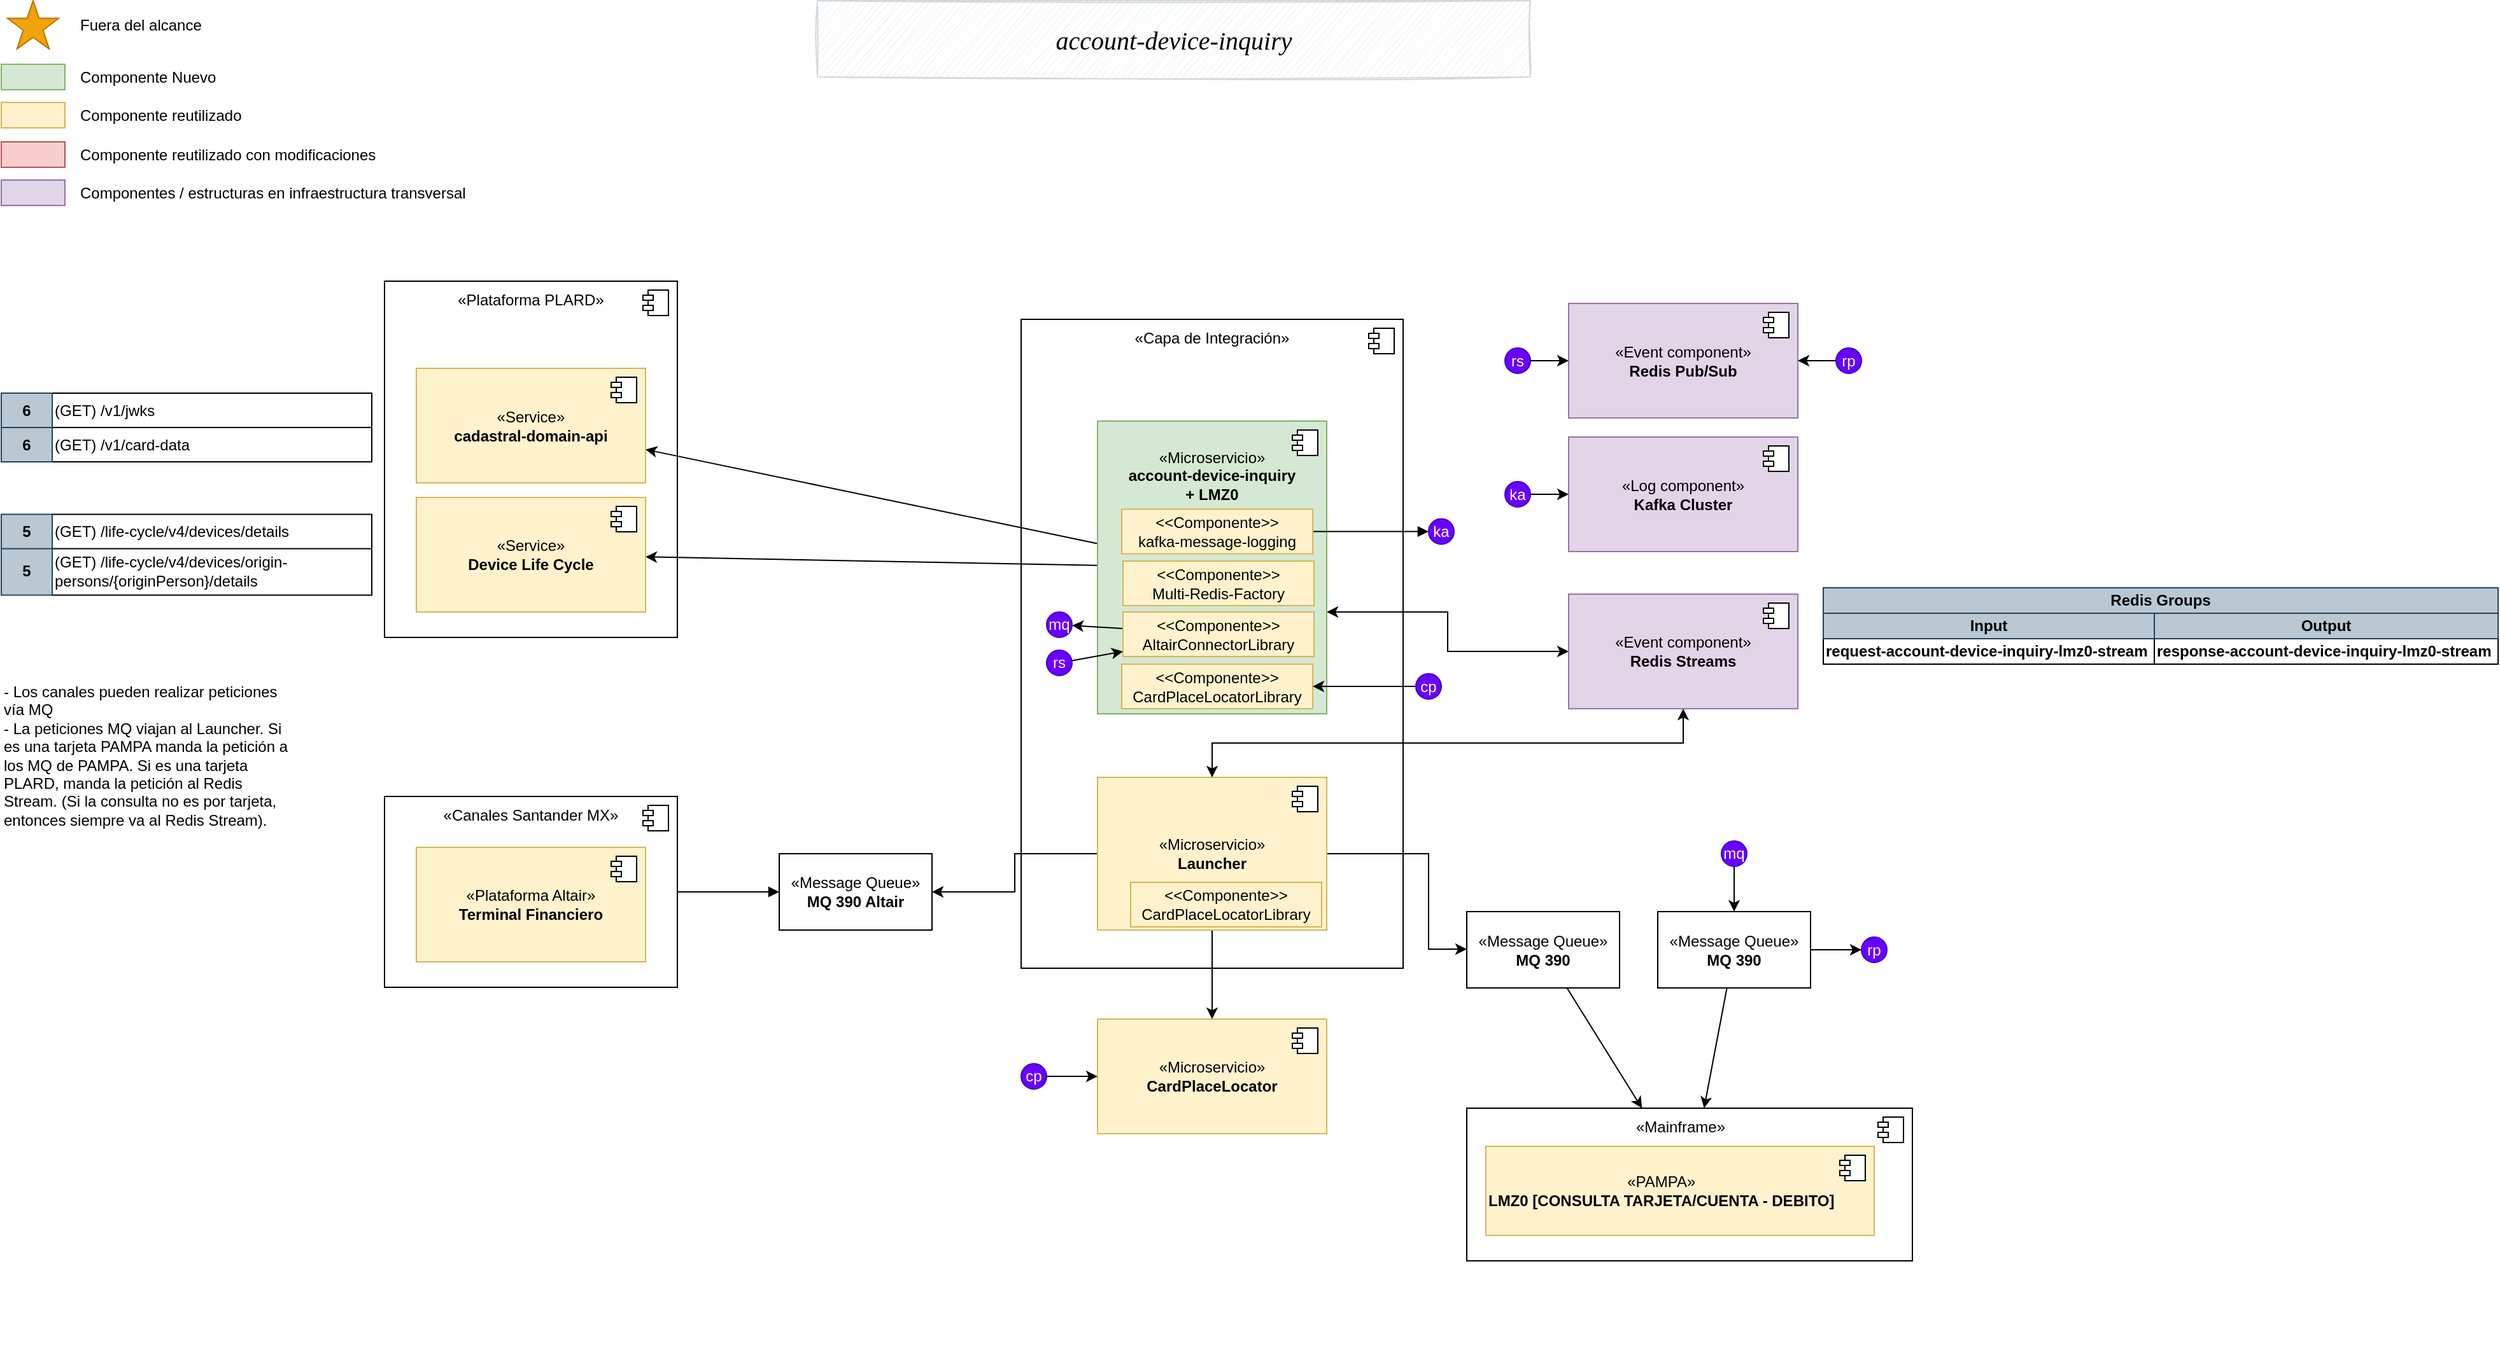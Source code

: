 <mxfile version="26.2.10" pages="4">
  <diagram name="Componentes" id="Hr5Lzy8-_08L1F_6YtW8">
    <mxGraphModel dx="2735" dy="1716" grid="1" gridSize="10" guides="1" tooltips="1" connect="1" arrows="1" fold="1" page="1" pageScale="1" pageWidth="850" pageHeight="1100" math="0" shadow="0">
      <root>
        <mxCell id="ibalX00g9vt64yQpozJs-0" />
        <mxCell id="ibalX00g9vt64yQpozJs-1" parent="ibalX00g9vt64yQpozJs-0" />
        <mxCell id="ibalX00g9vt64yQpozJs-2" value="&lt;div&gt;&lt;br&gt;&lt;/div&gt;" style="html=1;dropTarget=0;whiteSpace=wrap;" parent="ibalX00g9vt64yQpozJs-1" vertex="1">
          <mxGeometry x="-500" y="230" width="300" height="510" as="geometry" />
        </mxCell>
        <mxCell id="ibalX00g9vt64yQpozJs-3" value="" style="shape=module;jettyWidth=8;jettyHeight=4;" parent="ibalX00g9vt64yQpozJs-2" vertex="1">
          <mxGeometry x="1" width="20" height="20" relative="1" as="geometry">
            <mxPoint x="-27" y="7" as="offset" />
          </mxGeometry>
        </mxCell>
        <mxCell id="ibalX00g9vt64yQpozJs-13" value="&lt;div&gt;&lt;br&gt;&lt;/div&gt;" style="html=1;dropTarget=0;whiteSpace=wrap;" parent="ibalX00g9vt64yQpozJs-1" vertex="1">
          <mxGeometry x="-1000" y="200" width="230" height="280" as="geometry" />
        </mxCell>
        <mxCell id="ibalX00g9vt64yQpozJs-14" value="" style="shape=module;jettyWidth=8;jettyHeight=4;" parent="ibalX00g9vt64yQpozJs-13" vertex="1">
          <mxGeometry x="1" width="20" height="20" relative="1" as="geometry">
            <mxPoint x="-27" y="7" as="offset" />
          </mxGeometry>
        </mxCell>
        <mxCell id="ibalX00g9vt64yQpozJs-4" value="&lt;div&gt;&lt;br&gt;&lt;/div&gt;" style="html=1;dropTarget=0;whiteSpace=wrap;" parent="ibalX00g9vt64yQpozJs-1" vertex="1">
          <mxGeometry x="-1000" y="605" width="230" height="150" as="geometry" />
        </mxCell>
        <mxCell id="ibalX00g9vt64yQpozJs-5" value="" style="shape=module;jettyWidth=8;jettyHeight=4;" parent="ibalX00g9vt64yQpozJs-4" vertex="1">
          <mxGeometry x="1" width="20" height="20" relative="1" as="geometry">
            <mxPoint x="-27" y="7" as="offset" />
          </mxGeometry>
        </mxCell>
        <mxCell id="UevffBtBP-o2EY0w1ZIJ-2" value="" style="rounded=0;orthogonalLoop=1;jettySize=auto;html=1;" parent="ibalX00g9vt64yQpozJs-1" source="ibalX00g9vt64yQpozJs-6" target="Fhr26TY9afIAGjRqi2eX-6" edge="1">
          <mxGeometry relative="1" as="geometry">
            <mxPoint x="-790" y="420" as="targetPoint" />
          </mxGeometry>
        </mxCell>
        <mxCell id="CGJvHUNieDKuwBb52tQV-4" style="edgeStyle=orthogonalEdgeStyle;rounded=0;orthogonalLoop=1;jettySize=auto;html=1;startArrow=classic;startFill=1;" parent="ibalX00g9vt64yQpozJs-1" source="ibalX00g9vt64yQpozJs-6" target="YT_dUnnxunZ9NrD1JXKK-0" edge="1">
          <mxGeometry relative="1" as="geometry">
            <Array as="points">
              <mxPoint x="-165" y="460" />
              <mxPoint x="-165" y="491" />
            </Array>
          </mxGeometry>
        </mxCell>
        <mxCell id="M53GRtngGgM_h6OnEpN9-3" style="rounded=0;orthogonalLoop=1;jettySize=auto;html=1;" edge="1" parent="ibalX00g9vt64yQpozJs-1" source="ibalX00g9vt64yQpozJs-6" target="vuIAr291Dgmtw0vhvdgS-3">
          <mxGeometry relative="1" as="geometry" />
        </mxCell>
        <mxCell id="ibalX00g9vt64yQpozJs-6" value="&lt;div&gt;«Microservicio»&lt;b&gt;&lt;br&gt;&lt;/b&gt;&lt;/div&gt;&lt;div&gt;&lt;b&gt;account-device-inquiry&lt;/b&gt;&lt;br&gt;&lt;/div&gt;&lt;div&gt;&lt;b&gt;+ LMZ0&lt;/b&gt;&lt;/div&gt;&lt;div&gt;&lt;b&gt;&lt;br&gt;&lt;/b&gt;&lt;/div&gt;&lt;div&gt;&lt;b&gt;&lt;br&gt;&lt;/b&gt;&lt;/div&gt;&lt;div&gt;&lt;b&gt;&lt;br&gt;&lt;/b&gt;&lt;/div&gt;&lt;div&gt;&lt;b&gt;&lt;br&gt;&lt;/b&gt;&lt;/div&gt;&lt;div&gt;&lt;b&gt;&lt;br&gt;&lt;/b&gt;&lt;/div&gt;&lt;div&gt;&lt;b&gt;&lt;br&gt;&lt;/b&gt;&lt;/div&gt;&lt;div&gt;&lt;b&gt;&lt;br&gt;&lt;/b&gt;&lt;/div&gt;&lt;div&gt;&lt;b&gt;&lt;br&gt;&lt;/b&gt;&lt;/div&gt;&lt;div&gt;&lt;b&gt;&lt;br&gt;&lt;/b&gt;&lt;/div&gt;&lt;div&gt;&lt;b&gt;&lt;br&gt;&lt;/b&gt;&lt;/div&gt;" style="html=1;dropTarget=0;whiteSpace=wrap;fillColor=#d5e8d4;strokeColor=#82b366;" parent="ibalX00g9vt64yQpozJs-1" vertex="1">
          <mxGeometry x="-440" y="310" width="180" height="230" as="geometry" />
        </mxCell>
        <mxCell id="ibalX00g9vt64yQpozJs-7" value="" style="shape=module;jettyWidth=8;jettyHeight=4;" parent="ibalX00g9vt64yQpozJs-6" vertex="1">
          <mxGeometry x="1" width="20" height="20" relative="1" as="geometry">
            <mxPoint x="-27" y="7" as="offset" />
          </mxGeometry>
        </mxCell>
        <mxCell id="ibalX00g9vt64yQpozJs-10" value="" style="html=1;verticalAlign=bottom;endArrow=block;rounded=0;" parent="ibalX00g9vt64yQpozJs-1" source="1r6Sa9GpILCDG1rnr68h-0" target="Xr6SCrK0ljmYc6vUD68w-12" edge="1">
          <mxGeometry width="80" relative="1" as="geometry">
            <mxPoint x="-270" y="523" as="sourcePoint" />
            <mxPoint x="165" y="408" as="targetPoint" />
            <mxPoint as="offset" />
          </mxGeometry>
        </mxCell>
        <mxCell id="ibalX00g9vt64yQpozJs-15" value="" style="rounded=0;whiteSpace=wrap;html=1;fillColor=#d5e8d4;strokeColor=#82b366;" parent="ibalX00g9vt64yQpozJs-1" vertex="1">
          <mxGeometry x="-1301" y="29.5" width="50" height="20" as="geometry" />
        </mxCell>
        <mxCell id="ibalX00g9vt64yQpozJs-16" value="Componente Nuevo" style="text;html=1;strokeColor=none;fillColor=none;align=left;verticalAlign=middle;whiteSpace=wrap;rounded=0;" parent="ibalX00g9vt64yQpozJs-1" vertex="1">
          <mxGeometry x="-1241" y="29.5" width="110" height="20" as="geometry" />
        </mxCell>
        <mxCell id="ibalX00g9vt64yQpozJs-17" value="" style="rounded=0;whiteSpace=wrap;html=1;fillColor=#fff2cc;strokeColor=#d6b656;" parent="ibalX00g9vt64yQpozJs-1" vertex="1">
          <mxGeometry x="-1301" y="59.5" width="50" height="20" as="geometry" />
        </mxCell>
        <mxCell id="ibalX00g9vt64yQpozJs-18" value="Componente reutilizado" style="text;html=1;strokeColor=none;fillColor=none;align=left;verticalAlign=middle;whiteSpace=wrap;rounded=0;" parent="ibalX00g9vt64yQpozJs-1" vertex="1">
          <mxGeometry x="-1241" y="59.5" width="130" height="20" as="geometry" />
        </mxCell>
        <mxCell id="ibalX00g9vt64yQpozJs-19" value="" style="rounded=0;whiteSpace=wrap;html=1;fillColor=#e1d5e7;strokeColor=#9673a6;" parent="ibalX00g9vt64yQpozJs-1" vertex="1">
          <mxGeometry x="-1301" y="120.5" width="50" height="20" as="geometry" />
        </mxCell>
        <mxCell id="ibalX00g9vt64yQpozJs-20" value="Componentes / estructuras en infraestructura transversal" style="text;html=1;strokeColor=none;fillColor=none;align=left;verticalAlign=middle;whiteSpace=wrap;rounded=0;" parent="ibalX00g9vt64yQpozJs-1" vertex="1">
          <mxGeometry x="-1241" y="120.5" width="350" height="20" as="geometry" />
        </mxCell>
        <mxCell id="ibalX00g9vt64yQpozJs-21" value="&lt;div&gt;«Log component»&lt;b&gt;&lt;br&gt;&lt;/b&gt;&lt;/div&gt;&lt;div&gt;&lt;b&gt;Kafka Cluster&lt;/b&gt;&lt;/div&gt;" style="html=1;dropTarget=0;whiteSpace=wrap;fillColor=#e1d5e7;strokeColor=#9673a6;" parent="ibalX00g9vt64yQpozJs-1" vertex="1">
          <mxGeometry x="-70" y="322.5" width="180" height="90" as="geometry" />
        </mxCell>
        <mxCell id="ibalX00g9vt64yQpozJs-22" value="" style="shape=module;jettyWidth=8;jettyHeight=4;" parent="ibalX00g9vt64yQpozJs-21" vertex="1">
          <mxGeometry x="1" width="20" height="20" relative="1" as="geometry">
            <mxPoint x="-27" y="7" as="offset" />
          </mxGeometry>
        </mxCell>
        <mxCell id="mw78Khjm8ICX6KQG7Wsu-0" value="«Canales Santander MX»" style="text;html=1;align=center;verticalAlign=middle;whiteSpace=wrap;rounded=0;" parent="ibalX00g9vt64yQpozJs-1" vertex="1">
          <mxGeometry x="-955" y="605" width="140" height="30" as="geometry" />
        </mxCell>
        <mxCell id="mw78Khjm8ICX6KQG7Wsu-1" value="&lt;div&gt;«Plataforma Altair»&lt;b&gt;&lt;br&gt;&lt;/b&gt;&lt;/div&gt;&lt;div&gt;&lt;b&gt;Terminal Financiero&lt;/b&gt;&lt;/div&gt;" style="html=1;dropTarget=0;whiteSpace=wrap;fillColor=#fff2cc;strokeColor=#d6b656;" parent="ibalX00g9vt64yQpozJs-1" vertex="1">
          <mxGeometry x="-975" y="645" width="180" height="90" as="geometry" />
        </mxCell>
        <mxCell id="mw78Khjm8ICX6KQG7Wsu-2" value="" style="shape=module;jettyWidth=8;jettyHeight=4;" parent="mw78Khjm8ICX6KQG7Wsu-1" vertex="1">
          <mxGeometry x="1" width="20" height="20" relative="1" as="geometry">
            <mxPoint x="-27" y="7" as="offset" />
          </mxGeometry>
        </mxCell>
        <mxCell id="mw78Khjm8ICX6KQG7Wsu-7" value="" style="html=1;verticalAlign=bottom;endArrow=block;rounded=0;edgeStyle=orthogonalEdgeStyle;exitX=1;exitY=0.5;exitDx=0;exitDy=0;" parent="ibalX00g9vt64yQpozJs-1" source="ibalX00g9vt64yQpozJs-4" target="CGJvHUNieDKuwBb52tQV-0" edge="1">
          <mxGeometry x="0.002" width="80" relative="1" as="geometry">
            <mxPoint x="-705" y="595" as="sourcePoint" />
            <mxPoint x="-350" y="439" as="targetPoint" />
            <mxPoint as="offset" />
          </mxGeometry>
        </mxCell>
        <mxCell id="CGJvHUNieDKuwBb52tQV-2" style="edgeStyle=orthogonalEdgeStyle;rounded=0;orthogonalLoop=1;jettySize=auto;html=1;" parent="ibalX00g9vt64yQpozJs-1" source="mw78Khjm8ICX6KQG7Wsu-5" target="CGJvHUNieDKuwBb52tQV-0" edge="1">
          <mxGeometry relative="1" as="geometry" />
        </mxCell>
        <mxCell id="WAyySOAWvUpvXSL9j0dH-3" style="edgeStyle=orthogonalEdgeStyle;rounded=0;orthogonalLoop=1;jettySize=auto;html=1;" parent="ibalX00g9vt64yQpozJs-1" source="mw78Khjm8ICX6KQG7Wsu-5" target="WAyySOAWvUpvXSL9j0dH-2" edge="1">
          <mxGeometry relative="1" as="geometry">
            <Array as="points">
              <mxPoint x="-180" y="650" />
              <mxPoint x="-180" y="725" />
            </Array>
          </mxGeometry>
        </mxCell>
        <mxCell id="uwjMrfqby6ekMZz9i17e-2" style="edgeStyle=orthogonalEdgeStyle;rounded=0;orthogonalLoop=1;jettySize=auto;html=1;" parent="ibalX00g9vt64yQpozJs-1" source="mw78Khjm8ICX6KQG7Wsu-5" target="uwjMrfqby6ekMZz9i17e-0" edge="1">
          <mxGeometry relative="1" as="geometry" />
        </mxCell>
        <mxCell id="mw78Khjm8ICX6KQG7Wsu-5" value="&lt;div&gt;«Microservicio»&lt;b&gt;&lt;br&gt;&lt;/b&gt;&lt;/div&gt;&lt;div&gt;&lt;b&gt;Launcher&lt;/b&gt;&lt;/div&gt;" style="html=1;dropTarget=0;whiteSpace=wrap;fillColor=#fff2cc;strokeColor=#d6b656;" parent="ibalX00g9vt64yQpozJs-1" vertex="1">
          <mxGeometry x="-440" y="590" width="180" height="120" as="geometry" />
        </mxCell>
        <mxCell id="mw78Khjm8ICX6KQG7Wsu-6" value="" style="shape=module;jettyWidth=8;jettyHeight=4;" parent="mw78Khjm8ICX6KQG7Wsu-5" vertex="1">
          <mxGeometry x="1" width="20" height="20" relative="1" as="geometry">
            <mxPoint x="-27" y="7" as="offset" />
          </mxGeometry>
        </mxCell>
        <mxCell id="YT_dUnnxunZ9NrD1JXKK-2" style="edgeStyle=orthogonalEdgeStyle;rounded=0;orthogonalLoop=1;jettySize=auto;html=1;startArrow=classic;startFill=1;exitX=0.5;exitY=0;exitDx=0;exitDy=0;" parent="ibalX00g9vt64yQpozJs-1" source="mw78Khjm8ICX6KQG7Wsu-5" target="YT_dUnnxunZ9NrD1JXKK-0" edge="1">
          <mxGeometry relative="1" as="geometry">
            <mxPoint x="-290" y="513" as="sourcePoint" />
          </mxGeometry>
        </mxCell>
        <mxCell id="mw78Khjm8ICX6KQG7Wsu-16" value="&lt;div&gt;«Capa de Integración»&lt;/div&gt;" style="text;html=1;align=center;verticalAlign=middle;whiteSpace=wrap;rounded=0;" parent="ibalX00g9vt64yQpozJs-1" vertex="1">
          <mxGeometry x="-420" y="230" width="140" height="30" as="geometry" />
        </mxCell>
        <mxCell id="k2TCZtdQKbIll1BBhbGv-0" value="&lt;div&gt;«Plataforma PLARD»&lt;/div&gt;" style="text;html=1;align=center;verticalAlign=middle;whiteSpace=wrap;rounded=0;" parent="ibalX00g9vt64yQpozJs-1" vertex="1">
          <mxGeometry x="-945" y="200" width="120" height="30" as="geometry" />
        </mxCell>
        <mxCell id="UevffBtBP-o2EY0w1ZIJ-15" value="- Los canales pueden realizar peticiones vía MQ&lt;div&gt;- La peticiones MQ viajan al Launcher. Si es una tarjeta PAMPA manda la petición a los MQ de PAMPA. Si es una tarjeta PLARD, manda la petición al Redis Stream. (Si la consulta no es por tarjeta, entonces siempre va al Redis Stream).&lt;/div&gt;&lt;div&gt;&lt;br&gt;&lt;br&gt;&lt;/div&gt;" style="text;html=1;align=left;verticalAlign=top;whiteSpace=wrap;rounded=0;" parent="ibalX00g9vt64yQpozJs-1" vertex="1">
          <mxGeometry x="-1301" y="508.5" width="230" height="181.5" as="geometry" />
        </mxCell>
        <mxCell id="CGJvHUNieDKuwBb52tQV-0" value="&lt;div&gt;«Message Queue»&lt;b&gt;&lt;br&gt;&lt;/b&gt;&lt;/div&gt;&lt;div&gt;&lt;b&gt;MQ 390 Altair&lt;/b&gt;&lt;/div&gt;" style="rounded=0;whiteSpace=wrap;html=1;" parent="ibalX00g9vt64yQpozJs-1" vertex="1">
          <mxGeometry x="-690" y="650" width="120" height="60" as="geometry" />
        </mxCell>
        <mxCell id="WAyySOAWvUpvXSL9j0dH-0" value="" style="html=1;dropTarget=0;whiteSpace=wrap;" parent="ibalX00g9vt64yQpozJs-1" vertex="1">
          <mxGeometry x="-150" y="850" width="350" height="120" as="geometry" />
        </mxCell>
        <mxCell id="WAyySOAWvUpvXSL9j0dH-1" value="" style="shape=module;jettyWidth=8;jettyHeight=4;" parent="WAyySOAWvUpvXSL9j0dH-0" vertex="1">
          <mxGeometry x="1" width="20" height="20" relative="1" as="geometry">
            <mxPoint x="-27" y="7" as="offset" />
          </mxGeometry>
        </mxCell>
        <mxCell id="WAyySOAWvUpvXSL9j0dH-2" value="&lt;div&gt;«Message Queue»&lt;b&gt;&lt;br&gt;&lt;/b&gt;&lt;/div&gt;&lt;div&gt;&lt;b&gt;MQ 390&lt;/b&gt;&lt;/div&gt;" style="rounded=0;whiteSpace=wrap;html=1;" parent="ibalX00g9vt64yQpozJs-1" vertex="1">
          <mxGeometry x="-150" y="695.5" width="120" height="60" as="geometry" />
        </mxCell>
        <mxCell id="WAyySOAWvUpvXSL9j0dH-8" value="&lt;div&gt;«Mainframe»&lt;/div&gt;" style="text;html=1;align=center;verticalAlign=middle;whiteSpace=wrap;rounded=0;" parent="ibalX00g9vt64yQpozJs-1" vertex="1">
          <mxGeometry x="-42.5" y="850" width="120" height="30" as="geometry" />
        </mxCell>
        <mxCell id="WAyySOAWvUpvXSL9j0dH-9" value="&lt;div style=&quot;text-align: center;&quot;&gt;«PAMPA»&lt;/div&gt;&lt;div&gt;&lt;div&gt;&lt;b&gt;LMZ0 [CONSULTA TARJETA/CUENTA - DEBITO]&lt;/b&gt;&lt;/div&gt;&lt;/div&gt;" style="html=1;dropTarget=0;whiteSpace=wrap;fillColor=#fff2cc;strokeColor=#d6b656;align=left;" parent="ibalX00g9vt64yQpozJs-1" vertex="1">
          <mxGeometry x="-135" y="880" width="305" height="70" as="geometry" />
        </mxCell>
        <mxCell id="WAyySOAWvUpvXSL9j0dH-10" value="" style="shape=module;jettyWidth=8;jettyHeight=4;" parent="WAyySOAWvUpvXSL9j0dH-9" vertex="1">
          <mxGeometry x="1" width="20" height="20" relative="1" as="geometry">
            <mxPoint x="-27" y="7" as="offset" />
          </mxGeometry>
        </mxCell>
        <mxCell id="YT_dUnnxunZ9NrD1JXKK-0" value="&lt;div&gt;«Event component»&lt;b&gt;&lt;br&gt;&lt;/b&gt;&lt;/div&gt;&lt;div&gt;&lt;b&gt;Redis Streams&lt;/b&gt;&lt;/div&gt;" style="html=1;dropTarget=0;whiteSpace=wrap;fillColor=#e1d5e7;strokeColor=#9673a6;" parent="ibalX00g9vt64yQpozJs-1" vertex="1">
          <mxGeometry x="-70" y="446" width="180" height="90" as="geometry" />
        </mxCell>
        <mxCell id="YT_dUnnxunZ9NrD1JXKK-1" value="" style="shape=module;jettyWidth=8;jettyHeight=4;" parent="YT_dUnnxunZ9NrD1JXKK-0" vertex="1">
          <mxGeometry x="1" width="20" height="20" relative="1" as="geometry">
            <mxPoint x="-27" y="7" as="offset" />
          </mxGeometry>
        </mxCell>
        <mxCell id="Fhr26TY9afIAGjRqi2eX-6" value="&lt;div&gt;«Service»&lt;b&gt;&lt;br&gt;&lt;/b&gt;&lt;/div&gt;&lt;div&gt;&lt;div style=&quot;&quot;&gt;&lt;b&gt;Device Life Cycle&lt;/b&gt;&lt;/div&gt;&lt;/div&gt;" style="html=1;dropTarget=0;whiteSpace=wrap;fillColor=#fff2cc;strokeColor=#d6b656;" parent="ibalX00g9vt64yQpozJs-1" vertex="1">
          <mxGeometry x="-975" y="370" width="180" height="90" as="geometry" />
        </mxCell>
        <mxCell id="Fhr26TY9afIAGjRqi2eX-7" value="" style="shape=module;jettyWidth=8;jettyHeight=4;" parent="Fhr26TY9afIAGjRqi2eX-6" vertex="1">
          <mxGeometry x="1" width="20" height="20" relative="1" as="geometry">
            <mxPoint x="-27" y="7" as="offset" />
          </mxGeometry>
        </mxCell>
        <mxCell id="Xr6SCrK0ljmYc6vUD68w-10" value="" style="group;fontColor=#FFFFFF;" parent="ibalX00g9vt64yQpozJs-1" vertex="1" connectable="0">
          <mxGeometry x="-180" y="386.75" width="20" height="20" as="geometry" />
        </mxCell>
        <mxCell id="Xr6SCrK0ljmYc6vUD68w-11" value="" style="ellipse;whiteSpace=wrap;html=1;aspect=fixed;fillColor=#6a00ff;strokeColor=#3700CC;fontColor=#ffffff;" parent="Xr6SCrK0ljmYc6vUD68w-10" vertex="1">
          <mxGeometry width="20" height="20" as="geometry" />
        </mxCell>
        <mxCell id="Xr6SCrK0ljmYc6vUD68w-12" value="ka" style="text;html=1;align=center;verticalAlign=middle;whiteSpace=wrap;rounded=0;fontColor=#FFFFFF;" parent="Xr6SCrK0ljmYc6vUD68w-10" vertex="1">
          <mxGeometry width="20" height="20" as="geometry" />
        </mxCell>
        <mxCell id="Xr6SCrK0ljmYc6vUD68w-13" value="" style="group;fontColor=#FFFFFF;" parent="ibalX00g9vt64yQpozJs-1" vertex="1" connectable="0">
          <mxGeometry x="-120" y="357.5" width="20" height="20" as="geometry" />
        </mxCell>
        <mxCell id="Xr6SCrK0ljmYc6vUD68w-14" value="" style="ellipse;whiteSpace=wrap;html=1;aspect=fixed;fillColor=#6a00ff;strokeColor=#3700CC;fontColor=#ffffff;" parent="Xr6SCrK0ljmYc6vUD68w-13" vertex="1">
          <mxGeometry width="20" height="20" as="geometry" />
        </mxCell>
        <mxCell id="Xr6SCrK0ljmYc6vUD68w-15" value="ka" style="text;html=1;align=center;verticalAlign=middle;whiteSpace=wrap;rounded=0;fontColor=#FFFFFF;" parent="Xr6SCrK0ljmYc6vUD68w-13" vertex="1">
          <mxGeometry width="20" height="20" as="geometry" />
        </mxCell>
        <mxCell id="Xr6SCrK0ljmYc6vUD68w-16" style="edgeStyle=orthogonalEdgeStyle;rounded=0;orthogonalLoop=1;jettySize=auto;html=1;" parent="ibalX00g9vt64yQpozJs-1" source="Xr6SCrK0ljmYc6vUD68w-15" target="ibalX00g9vt64yQpozJs-21" edge="1">
          <mxGeometry relative="1" as="geometry" />
        </mxCell>
        <mxCell id="HCLQA8r3Dd-Hja26W3VV-4" value="" style="verticalLabelPosition=bottom;verticalAlign=top;html=1;shape=mxgraph.basic.star;fillColor=#f0a30a;fontColor=#000000;strokeColor=#BD7000;aspect=fixed;" parent="ibalX00g9vt64yQpozJs-1" vertex="1">
          <mxGeometry x="-1296" y="-20.5" width="40" height="38" as="geometry" />
        </mxCell>
        <mxCell id="HCLQA8r3Dd-Hja26W3VV-5" value="Fuera del alcance" style="text;html=1;strokeColor=none;fillColor=none;align=left;verticalAlign=middle;whiteSpace=wrap;rounded=0;" parent="ibalX00g9vt64yQpozJs-1" vertex="1">
          <mxGeometry x="-1241" y="-11.5" width="110" height="20" as="geometry" />
        </mxCell>
        <mxCell id="hjO6V6hpEGbDNPk5ZwKX-18" style="edgeStyle=orthogonalEdgeStyle;rounded=0;orthogonalLoop=1;jettySize=auto;html=1;exitX=0.5;exitY=1;exitDx=0;exitDy=0;" parent="ibalX00g9vt64yQpozJs-1" edge="1">
          <mxGeometry relative="1" as="geometry">
            <mxPoint x="232.5" y="1040" as="sourcePoint" />
            <mxPoint x="232.5" y="1040" as="targetPoint" />
          </mxGeometry>
        </mxCell>
        <mxCell id="tE9yIkzxRazClJXOlSwS-3" value="" style="rounded=0;whiteSpace=wrap;html=1;gradientDirection=east;fillColor=#bac8d3;opacity=20;strokeColor=#23445d;sketch=1;curveFitting=1;jiggle=2;shadow=0;glass=0;" parent="ibalX00g9vt64yQpozJs-1" vertex="1">
          <mxGeometry x="-660" y="-20.5" width="560" height="60" as="geometry" />
        </mxCell>
        <mxCell id="tE9yIkzxRazClJXOlSwS-4" value="&lt;i&gt;account-device-inquiry&lt;/i&gt;" style="text;html=1;align=center;verticalAlign=middle;whiteSpace=wrap;rounded=0;fontFamily=Tahoma;fontSize=20;fontStyle=0;labelBackgroundColor=none;" parent="ibalX00g9vt64yQpozJs-1" vertex="1">
          <mxGeometry x="-660" y="-5.5" width="560" height="30" as="geometry" />
        </mxCell>
        <mxCell id="tE9yIkzxRazClJXOlSwS-11" value="&lt;div style=&quot;text-align: left;&quot;&gt;&lt;span style=&quot;background-color: transparent; color: light-dark(rgb(0, 0, 0), rgb(255, 255, 255)); font-size: 12px; text-align: center;&quot;&gt;(GET)&amp;nbsp;&lt;/span&gt;&lt;span style=&quot;background-color: transparent; font-size: 12px;&quot;&gt;/v1/jwks&lt;/span&gt;&lt;/div&gt;" style="rounded=0;whiteSpace=wrap;html=1;align=left;fontSize=11;" parent="ibalX00g9vt64yQpozJs-1" vertex="1">
          <mxGeometry x="-1261" y="288" width="251" height="27" as="geometry" />
        </mxCell>
        <mxCell id="tE9yIkzxRazClJXOlSwS-12" value="6" style="rounded=0;whiteSpace=wrap;html=1;fillColor=#bac8d3;strokeColor=#23445d;fontStyle=1" parent="ibalX00g9vt64yQpozJs-1" vertex="1">
          <mxGeometry x="-1301" y="288" width="40" height="27" as="geometry" />
        </mxCell>
        <mxCell id="tE9yIkzxRazClJXOlSwS-17" value="&lt;font style=&quot;color: rgb(0, 0, 0);&quot;&gt;&lt;b style=&quot;font-size: 12px; text-align: center;&quot;&gt;request-&lt;/b&gt;&lt;b style=&quot;font-size: 12px; text-align: center;&quot;&gt;account-device-inquiry&lt;/b&gt;&lt;b style=&quot;font-size: 12px; text-align: center;&quot;&gt;-lmz0&lt;/b&gt;&lt;b style=&quot;font-size: 12px;&quot;&gt;-stream&lt;/b&gt;&lt;/font&gt;" style="rounded=0;whiteSpace=wrap;html=1;align=left;fontSize=11;" parent="ibalX00g9vt64yQpozJs-1" vertex="1">
          <mxGeometry x="130" y="481" width="260" height="20" as="geometry" />
        </mxCell>
        <mxCell id="tE9yIkzxRazClJXOlSwS-18" value="Input" style="rounded=0;whiteSpace=wrap;html=1;fillColor=#bac8d3;strokeColor=#23445d;fontStyle=1" parent="ibalX00g9vt64yQpozJs-1" vertex="1">
          <mxGeometry x="130" y="461" width="260" height="20" as="geometry" />
        </mxCell>
        <mxCell id="tE9yIkzxRazClJXOlSwS-19" value="&lt;font style=&quot;color: rgb(0, 0, 0);&quot;&gt;&lt;b style=&quot;font-size: 12px; text-align: center;&quot;&gt;response-&lt;/b&gt;&lt;b style=&quot;font-size: 12px; text-align: center;&quot;&gt;account-device-inquiry&lt;/b&gt;&lt;b style=&quot;font-size: 12px; text-align: center;&quot;&gt;-lmz0&lt;/b&gt;&lt;b style=&quot;font-size: 12px;&quot;&gt;-stream&lt;/b&gt;&lt;/font&gt;" style="rounded=0;whiteSpace=wrap;html=1;align=left;fontSize=11;" parent="ibalX00g9vt64yQpozJs-1" vertex="1">
          <mxGeometry x="390" y="481" width="270" height="20" as="geometry" />
        </mxCell>
        <mxCell id="tE9yIkzxRazClJXOlSwS-20" value="Output" style="rounded=0;whiteSpace=wrap;html=1;fillColor=#bac8d3;strokeColor=#23445d;fontStyle=1" parent="ibalX00g9vt64yQpozJs-1" vertex="1">
          <mxGeometry x="390" y="461" width="270" height="20" as="geometry" />
        </mxCell>
        <mxCell id="tE9yIkzxRazClJXOlSwS-21" value="Redis Groups" style="rounded=0;whiteSpace=wrap;html=1;fillColor=#bac8d3;strokeColor=#23445d;fontStyle=1" parent="ibalX00g9vt64yQpozJs-1" vertex="1">
          <mxGeometry x="130" y="441" width="530" height="20" as="geometry" />
        </mxCell>
        <mxCell id="uwjMrfqby6ekMZz9i17e-0" value="&lt;div&gt;«Microservicio»&lt;b&gt;&lt;br&gt;&lt;/b&gt;&lt;/div&gt;&lt;div&gt;&lt;b&gt;CardPlaceLocator&lt;/b&gt;&lt;/div&gt;" style="html=1;dropTarget=0;whiteSpace=wrap;fillColor=#fff2cc;strokeColor=#d6b656;" parent="ibalX00g9vt64yQpozJs-1" vertex="1">
          <mxGeometry x="-440" y="780" width="180" height="90" as="geometry" />
        </mxCell>
        <mxCell id="uwjMrfqby6ekMZz9i17e-1" value="" style="shape=module;jettyWidth=8;jettyHeight=4;" parent="uwjMrfqby6ekMZz9i17e-0" vertex="1">
          <mxGeometry x="1" width="20" height="20" relative="1" as="geometry">
            <mxPoint x="-27" y="7" as="offset" />
          </mxGeometry>
        </mxCell>
        <mxCell id="uwjMrfqby6ekMZz9i17e-3" value="&amp;lt;&amp;lt;Componente&amp;gt;&amp;gt;&lt;div&gt;CardPlaceLocatorLibrary&lt;/div&gt;" style="rounded=0;whiteSpace=wrap;html=1;fillColor=#fff2cc;strokeColor=#d6b656;" parent="ibalX00g9vt64yQpozJs-1" vertex="1">
          <mxGeometry x="-414" y="672.5" width="150" height="35" as="geometry" />
        </mxCell>
        <mxCell id="uwjMrfqby6ekMZz9i17e-11" style="rounded=0;orthogonalLoop=1;jettySize=auto;html=1;" parent="ibalX00g9vt64yQpozJs-1" source="uwjMrfqby6ekMZz9i17e-10" target="WAyySOAWvUpvXSL9j0dH-0" edge="1">
          <mxGeometry relative="1" as="geometry" />
        </mxCell>
        <mxCell id="uwjMrfqby6ekMZz9i17e-40" style="edgeStyle=orthogonalEdgeStyle;rounded=0;orthogonalLoop=1;jettySize=auto;html=1;" parent="ibalX00g9vt64yQpozJs-1" source="uwjMrfqby6ekMZz9i17e-10" target="uwjMrfqby6ekMZz9i17e-39" edge="1">
          <mxGeometry relative="1" as="geometry" />
        </mxCell>
        <mxCell id="uwjMrfqby6ekMZz9i17e-10" value="&lt;div&gt;«Message Queue»&lt;b&gt;&lt;br&gt;&lt;/b&gt;&lt;/div&gt;&lt;div&gt;&lt;b&gt;MQ 390&lt;/b&gt;&lt;/div&gt;" style="rounded=0;whiteSpace=wrap;html=1;" parent="ibalX00g9vt64yQpozJs-1" vertex="1">
          <mxGeometry y="695.5" width="120" height="60" as="geometry" />
        </mxCell>
        <mxCell id="uwjMrfqby6ekMZz9i17e-22" style="rounded=0;orthogonalLoop=1;jettySize=auto;html=1;" parent="ibalX00g9vt64yQpozJs-1" source="uwjMrfqby6ekMZz9i17e-13" target="uwjMrfqby6ekMZz9i17e-16" edge="1">
          <mxGeometry relative="1" as="geometry">
            <mxPoint x="-357.895" y="482" as="sourcePoint" />
          </mxGeometry>
        </mxCell>
        <mxCell id="uwjMrfqby6ekMZz9i17e-13" value="&amp;lt;&amp;lt;Componente&amp;gt;&amp;gt;&lt;div&gt;AltairConnectorLibrary&lt;/div&gt;" style="rounded=0;whiteSpace=wrap;html=1;fillColor=#fff2cc;strokeColor=#d6b656;" parent="ibalX00g9vt64yQpozJs-1" vertex="1">
          <mxGeometry x="-420" y="460" width="150" height="35" as="geometry" />
        </mxCell>
        <mxCell id="uwjMrfqby6ekMZz9i17e-14" value="" style="group;fontColor=#FFFFFF;" parent="ibalX00g9vt64yQpozJs-1" vertex="1" connectable="0">
          <mxGeometry x="-480" y="460" width="20" height="20" as="geometry" />
        </mxCell>
        <mxCell id="uwjMrfqby6ekMZz9i17e-15" value="" style="ellipse;whiteSpace=wrap;html=1;aspect=fixed;fillColor=#6a00ff;strokeColor=#3700CC;fontColor=#ffffff;" parent="uwjMrfqby6ekMZz9i17e-14" vertex="1">
          <mxGeometry width="20" height="20" as="geometry" />
        </mxCell>
        <mxCell id="uwjMrfqby6ekMZz9i17e-16" value="mq" style="text;html=1;align=center;verticalAlign=middle;whiteSpace=wrap;rounded=0;fontColor=#FFFFFF;" parent="uwjMrfqby6ekMZz9i17e-14" vertex="1">
          <mxGeometry width="20" height="20" as="geometry" />
        </mxCell>
        <mxCell id="uwjMrfqby6ekMZz9i17e-18" value="" style="group;fontColor=#FFFFFF;" parent="ibalX00g9vt64yQpozJs-1" vertex="1" connectable="0">
          <mxGeometry x="50" y="640" width="20" height="20" as="geometry" />
        </mxCell>
        <mxCell id="uwjMrfqby6ekMZz9i17e-19" value="" style="ellipse;whiteSpace=wrap;html=1;aspect=fixed;fillColor=#6a00ff;strokeColor=#3700CC;fontColor=#ffffff;" parent="uwjMrfqby6ekMZz9i17e-18" vertex="1">
          <mxGeometry width="20" height="20" as="geometry" />
        </mxCell>
        <mxCell id="uwjMrfqby6ekMZz9i17e-20" value="mq" style="text;html=1;align=center;verticalAlign=middle;whiteSpace=wrap;rounded=0;fontColor=#FFFFFF;" parent="uwjMrfqby6ekMZz9i17e-18" vertex="1">
          <mxGeometry width="20" height="20" as="geometry" />
        </mxCell>
        <mxCell id="uwjMrfqby6ekMZz9i17e-23" value="" style="group;fontColor=#FFFFFF;" parent="ibalX00g9vt64yQpozJs-1" vertex="1" connectable="0">
          <mxGeometry x="-480" y="490" width="20" height="20" as="geometry" />
        </mxCell>
        <mxCell id="uwjMrfqby6ekMZz9i17e-24" value="" style="ellipse;whiteSpace=wrap;html=1;aspect=fixed;fillColor=#6a00ff;strokeColor=#3700CC;fontColor=#ffffff;" parent="uwjMrfqby6ekMZz9i17e-23" vertex="1">
          <mxGeometry width="20" height="20" as="geometry" />
        </mxCell>
        <mxCell id="uwjMrfqby6ekMZz9i17e-25" value="rs" style="text;html=1;align=center;verticalAlign=middle;whiteSpace=wrap;rounded=0;fontColor=#FFFFFF;" parent="uwjMrfqby6ekMZz9i17e-23" vertex="1">
          <mxGeometry width="20" height="20" as="geometry" />
        </mxCell>
        <mxCell id="uwjMrfqby6ekMZz9i17e-26" style="rounded=0;orthogonalLoop=1;jettySize=auto;html=1;" parent="ibalX00g9vt64yQpozJs-1" source="uwjMrfqby6ekMZz9i17e-25" target="uwjMrfqby6ekMZz9i17e-13" edge="1">
          <mxGeometry relative="1" as="geometry">
            <mxPoint x="-328.065" y="482" as="targetPoint" />
          </mxGeometry>
        </mxCell>
        <mxCell id="uwjMrfqby6ekMZz9i17e-27" style="edgeStyle=orthogonalEdgeStyle;rounded=0;orthogonalLoop=1;jettySize=auto;html=1;" parent="ibalX00g9vt64yQpozJs-1" source="uwjMrfqby6ekMZz9i17e-20" target="uwjMrfqby6ekMZz9i17e-10" edge="1">
          <mxGeometry relative="1" as="geometry" />
        </mxCell>
        <mxCell id="uwjMrfqby6ekMZz9i17e-30" value="&lt;div&gt;«Event component»&lt;b&gt;&lt;br&gt;&lt;/b&gt;&lt;/div&gt;&lt;div&gt;&lt;b&gt;Redis Pub/Sub&lt;/b&gt;&lt;/div&gt;" style="html=1;dropTarget=0;whiteSpace=wrap;fillColor=#e1d5e7;strokeColor=#9673a6;" parent="ibalX00g9vt64yQpozJs-1" vertex="1">
          <mxGeometry x="-70" y="217.5" width="180" height="90" as="geometry" />
        </mxCell>
        <mxCell id="uwjMrfqby6ekMZz9i17e-31" value="" style="shape=module;jettyWidth=8;jettyHeight=4;" parent="uwjMrfqby6ekMZz9i17e-30" vertex="1">
          <mxGeometry x="1" width="20" height="20" relative="1" as="geometry">
            <mxPoint x="-27" y="7" as="offset" />
          </mxGeometry>
        </mxCell>
        <mxCell id="uwjMrfqby6ekMZz9i17e-32" value="" style="group;fontColor=#FFFFFF;" parent="ibalX00g9vt64yQpozJs-1" vertex="1" connectable="0">
          <mxGeometry x="-120" y="252.5" width="20" height="20" as="geometry" />
        </mxCell>
        <mxCell id="uwjMrfqby6ekMZz9i17e-33" value="" style="ellipse;whiteSpace=wrap;html=1;aspect=fixed;fillColor=#6a00ff;strokeColor=#3700CC;fontColor=#ffffff;" parent="uwjMrfqby6ekMZz9i17e-32" vertex="1">
          <mxGeometry width="20" height="20" as="geometry" />
        </mxCell>
        <mxCell id="uwjMrfqby6ekMZz9i17e-34" value="rs" style="text;html=1;align=center;verticalAlign=middle;whiteSpace=wrap;rounded=0;fontColor=#FFFFFF;" parent="uwjMrfqby6ekMZz9i17e-32" vertex="1">
          <mxGeometry width="20" height="20" as="geometry" />
        </mxCell>
        <mxCell id="uwjMrfqby6ekMZz9i17e-35" style="edgeStyle=orthogonalEdgeStyle;rounded=0;orthogonalLoop=1;jettySize=auto;html=1;" parent="ibalX00g9vt64yQpozJs-1" source="uwjMrfqby6ekMZz9i17e-34" target="uwjMrfqby6ekMZz9i17e-30" edge="1">
          <mxGeometry relative="1" as="geometry" />
        </mxCell>
        <mxCell id="uwjMrfqby6ekMZz9i17e-37" value="" style="group;fontColor=#FFFFFF;" parent="ibalX00g9vt64yQpozJs-1" vertex="1" connectable="0">
          <mxGeometry x="160" y="715.5" width="20" height="20" as="geometry" />
        </mxCell>
        <mxCell id="uwjMrfqby6ekMZz9i17e-38" value="" style="ellipse;whiteSpace=wrap;html=1;aspect=fixed;fillColor=#6a00ff;strokeColor=#3700CC;fontColor=#ffffff;" parent="uwjMrfqby6ekMZz9i17e-37" vertex="1">
          <mxGeometry width="20" height="20" as="geometry" />
        </mxCell>
        <mxCell id="uwjMrfqby6ekMZz9i17e-39" value="rp" style="text;html=1;align=center;verticalAlign=middle;whiteSpace=wrap;rounded=0;fontColor=#FFFFFF;" parent="uwjMrfqby6ekMZz9i17e-37" vertex="1">
          <mxGeometry width="20" height="20" as="geometry" />
        </mxCell>
        <mxCell id="uwjMrfqby6ekMZz9i17e-41" value="" style="group;fontColor=#FFFFFF;" parent="ibalX00g9vt64yQpozJs-1" vertex="1" connectable="0">
          <mxGeometry x="140" y="252.5" width="20" height="20" as="geometry" />
        </mxCell>
        <mxCell id="uwjMrfqby6ekMZz9i17e-42" value="" style="ellipse;whiteSpace=wrap;html=1;aspect=fixed;fillColor=#6a00ff;strokeColor=#3700CC;fontColor=#ffffff;" parent="uwjMrfqby6ekMZz9i17e-41" vertex="1">
          <mxGeometry width="20" height="20" as="geometry" />
        </mxCell>
        <mxCell id="uwjMrfqby6ekMZz9i17e-43" value="rp" style="text;html=1;align=center;verticalAlign=middle;whiteSpace=wrap;rounded=0;fontColor=#FFFFFF;" parent="uwjMrfqby6ekMZz9i17e-41" vertex="1">
          <mxGeometry width="20" height="20" as="geometry" />
        </mxCell>
        <mxCell id="uwjMrfqby6ekMZz9i17e-45" style="edgeStyle=orthogonalEdgeStyle;rounded=0;orthogonalLoop=1;jettySize=auto;html=1;" parent="ibalX00g9vt64yQpozJs-1" source="uwjMrfqby6ekMZz9i17e-43" target="uwjMrfqby6ekMZz9i17e-30" edge="1">
          <mxGeometry relative="1" as="geometry" />
        </mxCell>
        <mxCell id="uwjMrfqby6ekMZz9i17e-46" style="rounded=0;orthogonalLoop=1;jettySize=auto;html=1;" parent="ibalX00g9vt64yQpozJs-1" source="WAyySOAWvUpvXSL9j0dH-2" target="WAyySOAWvUpvXSL9j0dH-0" edge="1">
          <mxGeometry relative="1" as="geometry">
            <mxPoint x="141" y="766" as="sourcePoint" />
            <mxPoint x="114" y="860" as="targetPoint" />
          </mxGeometry>
        </mxCell>
        <mxCell id="hMstRg2Ig_kQ_GUPlxNX-0" value="" style="rounded=0;whiteSpace=wrap;html=1;fillColor=#f8cecc;strokeColor=#b85450;" parent="ibalX00g9vt64yQpozJs-1" vertex="1">
          <mxGeometry x="-1301" y="90.5" width="50" height="20" as="geometry" />
        </mxCell>
        <mxCell id="hMstRg2Ig_kQ_GUPlxNX-1" value="Componente reutilizado con modificaciones" style="text;html=1;strokeColor=none;fillColor=none;align=left;verticalAlign=middle;whiteSpace=wrap;rounded=0;" parent="ibalX00g9vt64yQpozJs-1" vertex="1">
          <mxGeometry x="-1241" y="90.5" width="240" height="20" as="geometry" />
        </mxCell>
        <mxCell id="vuIAr291Dgmtw0vhvdgS-3" value="&lt;div&gt;«Service»&lt;b&gt;&lt;br&gt;&lt;/b&gt;&lt;/div&gt;&lt;div&gt;&lt;div style=&quot;&quot;&gt;&lt;b&gt;cadastral-domain-api&lt;/b&gt;&lt;br&gt;&lt;/div&gt;&lt;/div&gt;" style="html=1;dropTarget=0;whiteSpace=wrap;fillColor=#fff2cc;strokeColor=#d6b656;" parent="ibalX00g9vt64yQpozJs-1" vertex="1">
          <mxGeometry x="-975" y="268.5" width="180" height="90" as="geometry" />
        </mxCell>
        <mxCell id="vuIAr291Dgmtw0vhvdgS-4" value="" style="shape=module;jettyWidth=8;jettyHeight=4;" parent="vuIAr291Dgmtw0vhvdgS-3" vertex="1">
          <mxGeometry x="1" width="20" height="20" relative="1" as="geometry">
            <mxPoint x="-27" y="7" as="offset" />
          </mxGeometry>
        </mxCell>
        <mxCell id="vuIAr291Dgmtw0vhvdgS-42" value="&lt;div style=&quot;text-align: left;&quot;&gt;&lt;font style=&quot;font-size: 12px;&quot;&gt;(GET)&amp;nbsp;/life-cycle/v4/devices/origin-persons/{originPerson}/details&lt;/font&gt;&lt;/div&gt;" style="rounded=0;whiteSpace=wrap;html=1;align=left;fontSize=11;" parent="ibalX00g9vt64yQpozJs-1" vertex="1">
          <mxGeometry x="-1261" y="409.75" width="251" height="37" as="geometry" />
        </mxCell>
        <mxCell id="vuIAr291Dgmtw0vhvdgS-43" value="5" style="rounded=0;whiteSpace=wrap;html=1;fillColor=#bac8d3;strokeColor=#23445d;fontStyle=1" parent="ibalX00g9vt64yQpozJs-1" vertex="1">
          <mxGeometry x="-1301" y="409.75" width="40" height="37" as="geometry" />
        </mxCell>
        <mxCell id="vuIAr291Dgmtw0vhvdgS-44" value="&lt;div style=&quot;text-align: left;&quot;&gt;&lt;span style=&quot;background-color: transparent; color: light-dark(rgb(0, 0, 0), rgb(255, 255, 255)); font-size: 12px; text-align: center;&quot;&gt;(GET)&amp;nbsp;&lt;/span&gt;&lt;span style=&quot;background-color: transparent; font-size: 12px;&quot;&gt;/life-cycle/v4/devices/details&lt;/span&gt;&lt;/div&gt;" style="rounded=0;whiteSpace=wrap;html=1;align=left;fontSize=11;" parent="ibalX00g9vt64yQpozJs-1" vertex="1">
          <mxGeometry x="-1261" y="383.25" width="251" height="27" as="geometry" />
        </mxCell>
        <mxCell id="vuIAr291Dgmtw0vhvdgS-45" value="5" style="rounded=0;whiteSpace=wrap;html=1;fillColor=#bac8d3;strokeColor=#23445d;fontStyle=1" parent="ibalX00g9vt64yQpozJs-1" vertex="1">
          <mxGeometry x="-1301" y="383.25" width="40" height="27" as="geometry" />
        </mxCell>
        <mxCell id="xb7OI2NqFTw3iUMY9GsK-3" value="&amp;lt;&amp;lt;Componente&amp;gt;&amp;gt;&lt;div&gt;CardPlaceLocatorLibrary&lt;/div&gt;" style="rounded=0;whiteSpace=wrap;html=1;fillColor=#fff2cc;strokeColor=#d6b656;" parent="ibalX00g9vt64yQpozJs-1" vertex="1">
          <mxGeometry x="-421" y="501" width="150" height="35" as="geometry" />
        </mxCell>
        <mxCell id="xb7OI2NqFTw3iUMY9GsK-4" value="" style="group;fontColor=#FFFFFF;" parent="ibalX00g9vt64yQpozJs-1" vertex="1" connectable="0">
          <mxGeometry x="-190" y="508.5" width="20" height="20" as="geometry" />
        </mxCell>
        <mxCell id="xb7OI2NqFTw3iUMY9GsK-5" value="" style="ellipse;whiteSpace=wrap;html=1;aspect=fixed;fillColor=#6a00ff;strokeColor=#3700CC;fontColor=#ffffff;" parent="xb7OI2NqFTw3iUMY9GsK-4" vertex="1">
          <mxGeometry width="20" height="20" as="geometry" />
        </mxCell>
        <mxCell id="xb7OI2NqFTw3iUMY9GsK-6" value="cp" style="text;html=1;align=center;verticalAlign=middle;whiteSpace=wrap;rounded=0;fontColor=#FFFFFF;" parent="xb7OI2NqFTw3iUMY9GsK-4" vertex="1">
          <mxGeometry width="20" height="20" as="geometry" />
        </mxCell>
        <mxCell id="xb7OI2NqFTw3iUMY9GsK-7" style="rounded=0;orthogonalLoop=1;jettySize=auto;html=1;" parent="ibalX00g9vt64yQpozJs-1" source="xb7OI2NqFTw3iUMY9GsK-6" target="xb7OI2NqFTw3iUMY9GsK-3" edge="1">
          <mxGeometry relative="1" as="geometry">
            <mxPoint x="-410" y="501" as="targetPoint" />
          </mxGeometry>
        </mxCell>
        <mxCell id="xb7OI2NqFTw3iUMY9GsK-8" value="" style="group;fontColor=#FFFFFF;" parent="ibalX00g9vt64yQpozJs-1" vertex="1" connectable="0">
          <mxGeometry x="-500" y="815" width="20" height="20" as="geometry" />
        </mxCell>
        <mxCell id="xb7OI2NqFTw3iUMY9GsK-9" value="" style="ellipse;whiteSpace=wrap;html=1;aspect=fixed;fillColor=#6a00ff;strokeColor=#3700CC;fontColor=#ffffff;" parent="xb7OI2NqFTw3iUMY9GsK-8" vertex="1">
          <mxGeometry width="20" height="20" as="geometry" />
        </mxCell>
        <mxCell id="xb7OI2NqFTw3iUMY9GsK-10" value="cp" style="text;html=1;align=center;verticalAlign=middle;whiteSpace=wrap;rounded=0;fontColor=#FFFFFF;" parent="xb7OI2NqFTw3iUMY9GsK-8" vertex="1">
          <mxGeometry width="20" height="20" as="geometry" />
        </mxCell>
        <mxCell id="xb7OI2NqFTw3iUMY9GsK-11" style="edgeStyle=orthogonalEdgeStyle;rounded=0;orthogonalLoop=1;jettySize=auto;html=1;" parent="ibalX00g9vt64yQpozJs-1" source="xb7OI2NqFTw3iUMY9GsK-10" target="uwjMrfqby6ekMZz9i17e-0" edge="1">
          <mxGeometry relative="1" as="geometry" />
        </mxCell>
        <mxCell id="zCJj-YZPzNJQqVcJchUI-0" value="&lt;div style=&quot;text-align: left;&quot;&gt;&lt;span style=&quot;background-color: transparent; color: light-dark(rgb(0, 0, 0), rgb(255, 255, 255)); font-size: 12px; text-align: center;&quot;&gt;(GET)&amp;nbsp;&lt;/span&gt;&lt;span style=&quot;background-color: transparent; font-size: 12px;&quot;&gt;/v1/card-data&lt;/span&gt;&lt;/div&gt;" style="rounded=0;whiteSpace=wrap;html=1;align=left;fontSize=11;" vertex="1" parent="ibalX00g9vt64yQpozJs-1">
          <mxGeometry x="-1261" y="315" width="251" height="27" as="geometry" />
        </mxCell>
        <mxCell id="zCJj-YZPzNJQqVcJchUI-1" value="6" style="rounded=0;whiteSpace=wrap;html=1;fillColor=#bac8d3;strokeColor=#23445d;fontStyle=1" vertex="1" parent="ibalX00g9vt64yQpozJs-1">
          <mxGeometry x="-1301" y="315" width="40" height="27" as="geometry" />
        </mxCell>
        <mxCell id="oakPpAx6F8EtuWaysGjp-0" value="&amp;lt;&amp;lt;Componente&amp;gt;&amp;gt;&lt;div&gt;Multi-Redis-Factory&lt;/div&gt;" style="rounded=0;whiteSpace=wrap;html=1;fillColor=#fff2cc;strokeColor=#d6b656;" vertex="1" parent="ibalX00g9vt64yQpozJs-1">
          <mxGeometry x="-420" y="420" width="150" height="35" as="geometry" />
        </mxCell>
        <mxCell id="1r6Sa9GpILCDG1rnr68h-0" value="&amp;lt;&amp;lt;Componente&amp;gt;&amp;gt;&lt;div&gt;kafka-message-logging&lt;br&gt;&lt;/div&gt;" style="rounded=0;whiteSpace=wrap;html=1;fillColor=#fff2cc;strokeColor=#d6b656;" vertex="1" parent="ibalX00g9vt64yQpozJs-1">
          <mxGeometry x="-421" y="379.25" width="150" height="35" as="geometry" />
        </mxCell>
      </root>
    </mxGraphModel>
  </diagram>
  <diagram id="P0uca078UgwhhpQkU-cd" name="Streams">
    <mxGraphModel dx="1707" dy="524" grid="1" gridSize="10" guides="1" tooltips="1" connect="1" arrows="1" fold="1" page="1" pageScale="1" pageWidth="827" pageHeight="1169" math="0" shadow="0">
      <root>
        <mxCell id="0" />
        <mxCell id="1" parent="0" />
        <mxCell id="4vSoQlsN3PBgfnXqHqy_-1" value="&lt;div&gt;«Microservicio»&lt;b&gt;&lt;br&gt;&lt;/b&gt;&lt;/div&gt;&lt;div&gt;&lt;b&gt;account-device-inquiry&lt;/b&gt;&lt;br&gt;&lt;/div&gt;" style="html=1;dropTarget=0;whiteSpace=wrap;fillColor=#d5e8d4;strokeColor=#82b366;" parent="1" vertex="1">
          <mxGeometry x="400" y="390" width="180" height="90" as="geometry" />
        </mxCell>
        <mxCell id="4vSoQlsN3PBgfnXqHqy_-2" value="" style="shape=module;jettyWidth=8;jettyHeight=4;" parent="4vSoQlsN3PBgfnXqHqy_-1" vertex="1">
          <mxGeometry x="1" width="20" height="20" relative="1" as="geometry">
            <mxPoint x="-27" y="7" as="offset" />
          </mxGeometry>
        </mxCell>
        <mxCell id="4vSoQlsN3PBgfnXqHqy_-3" value="&lt;div&gt;«Microservicio»&lt;b&gt;&lt;br&gt;&lt;/b&gt;&lt;/div&gt;&lt;div&gt;&lt;b&gt;Launcher&lt;/b&gt;&lt;/div&gt;" style="html=1;dropTarget=0;whiteSpace=wrap;" parent="1" vertex="1">
          <mxGeometry x="-220" y="390" width="180" height="90" as="geometry" />
        </mxCell>
        <mxCell id="4vSoQlsN3PBgfnXqHqy_-4" value="" style="shape=module;jettyWidth=8;jettyHeight=4;" parent="4vSoQlsN3PBgfnXqHqy_-3" vertex="1">
          <mxGeometry x="1" width="20" height="20" relative="1" as="geometry">
            <mxPoint x="-27" y="41" as="offset" />
          </mxGeometry>
        </mxCell>
        <mxCell id="4vSoQlsN3PBgfnXqHqy_-5" value="" style="rounded=0;whiteSpace=wrap;html=1;" parent="1" vertex="1">
          <mxGeometry x="10" y="330" width="340" height="170" as="geometry" />
        </mxCell>
        <mxCell id="4vSoQlsN3PBgfnXqHqy_-6" value="&lt;b&gt;request-&lt;/b&gt;&lt;b&gt;account-device-inquiry&lt;/b&gt;&lt;b&gt;-lmz0&lt;/b&gt;&lt;b style=&quot;text-align: left;&quot;&gt;-stream&lt;/b&gt;" style="shape=cylinder3;whiteSpace=wrap;html=1;boundedLbl=1;backgroundOutline=1;size=15;rotation=0;direction=south;fillColor=#e1d5e7;strokeColor=#9673a6;" parent="1" vertex="1">
          <mxGeometry x="30" y="397" width="300" height="30" as="geometry" />
        </mxCell>
        <mxCell id="4vSoQlsN3PBgfnXqHqy_-7" value="&lt;div style=&quot;text-align: left;&quot;&gt;&lt;b style=&quot;text-align: center;&quot;&gt;response-&lt;/b&gt;&lt;b style=&quot;text-align: center;&quot;&gt;account-device-inquiry&lt;/b&gt;&lt;b style=&quot;text-align: center;&quot;&gt;-lmz0&lt;/b&gt;&lt;b&gt;-stream&lt;/b&gt;&lt;br&gt;&lt;/div&gt;" style="shape=cylinder3;whiteSpace=wrap;html=1;boundedLbl=1;backgroundOutline=1;size=15;direction=south;fillColor=#f8cecc;strokeColor=#b85450;" parent="1" vertex="1">
          <mxGeometry x="30" y="443" width="300" height="30" as="geometry" />
        </mxCell>
        <mxCell id="BM0YD6f-yyeIX_410Jj9-1" value="&lt;div&gt;«Event component»&lt;b&gt;&lt;br&gt;&lt;/b&gt;&lt;/div&gt;&lt;div&gt;&lt;b&gt;Redis Streams&lt;/b&gt;&lt;/div&gt;" style="text;html=1;align=center;verticalAlign=middle;whiteSpace=wrap;rounded=0;" parent="1" vertex="1">
          <mxGeometry x="120" y="340" width="120" height="30" as="geometry" />
        </mxCell>
        <mxCell id="BM0YD6f-yyeIX_410Jj9-2" value="" style="endArrow=classic;html=1;rounded=0;entryX=0.5;entryY=1;entryDx=0;entryDy=0;entryPerimeter=0;exitX=1;exitY=0.25;exitDx=0;exitDy=0;" parent="1" source="4vSoQlsN3PBgfnXqHqy_-3" target="4vSoQlsN3PBgfnXqHqy_-6" edge="1">
          <mxGeometry width="50" height="50" relative="1" as="geometry">
            <mxPoint x="-40" y="435.5" as="sourcePoint" />
            <mxPoint x="60" y="384" as="targetPoint" />
          </mxGeometry>
        </mxCell>
        <mxCell id="BM0YD6f-yyeIX_410Jj9-3" value="" style="endArrow=classic;html=1;rounded=0;entryX=0;entryY=0.25;entryDx=0;entryDy=0;exitX=0.5;exitY=0;exitDx=0;exitDy=0;exitPerimeter=0;" parent="1" source="4vSoQlsN3PBgfnXqHqy_-6" target="4vSoQlsN3PBgfnXqHqy_-1" edge="1">
          <mxGeometry width="50" height="50" relative="1" as="geometry">
            <mxPoint x="260" y="384" as="sourcePoint" />
            <mxPoint x="260" y="454" as="targetPoint" />
          </mxGeometry>
        </mxCell>
        <mxCell id="BM0YD6f-yyeIX_410Jj9-4" value="" style="endArrow=classic;html=1;rounded=0;exitX=0;exitY=0.75;exitDx=0;exitDy=0;entryX=0.5;entryY=0;entryDx=0;entryDy=0;entryPerimeter=0;" parent="1" source="4vSoQlsN3PBgfnXqHqy_-1" target="4vSoQlsN3PBgfnXqHqy_-7" edge="1">
          <mxGeometry width="50" height="50" relative="1" as="geometry">
            <mxPoint x="10" y="434" as="sourcePoint" />
            <mxPoint x="60" y="384" as="targetPoint" />
          </mxGeometry>
        </mxCell>
        <mxCell id="BM0YD6f-yyeIX_410Jj9-5" value="" style="endArrow=classic;html=1;rounded=0;exitX=0.5;exitY=1;exitDx=0;exitDy=0;exitPerimeter=0;entryX=1;entryY=0.75;entryDx=0;entryDy=0;" parent="1" source="4vSoQlsN3PBgfnXqHqy_-7" target="4vSoQlsN3PBgfnXqHqy_-3" edge="1">
          <mxGeometry width="50" height="50" relative="1" as="geometry">
            <mxPoint x="310" y="457" as="sourcePoint" />
            <mxPoint x="-40" y="458" as="targetPoint" />
          </mxGeometry>
        </mxCell>
      </root>
    </mxGraphModel>
  </diagram>
  <diagram name="Clases account-device-inquiry" id="H1mp5dD5IItkxUQxP-CH">
    <mxGraphModel dx="1467" dy="1973" grid="1" gridSize="10" guides="1" tooltips="1" connect="1" arrows="1" fold="1" page="1" pageScale="1" pageWidth="850" pageHeight="1100" math="0" shadow="0">
      <root>
        <mxCell id="uwC5ymK-V9znXdQjigwV-0" />
        <mxCell id="uwC5ymK-V9znXdQjigwV-1" parent="uwC5ymK-V9znXdQjigwV-0" />
        <mxCell id="uwC5ymK-V9znXdQjigwV-2" value="com.mx.santander.plard.acl.microservice" style="shape=folder;fontStyle=1;spacingTop=10;tabWidth=40;tabHeight=14;tabPosition=left;html=1;whiteSpace=wrap;align=left;verticalAlign=top;" parent="uwC5ymK-V9znXdQjigwV-1" vertex="1">
          <mxGeometry x="330" y="-10" width="1720" height="1870" as="geometry" />
        </mxCell>
        <mxCell id="uwC5ymK-V9znXdQjigwV-3" value="infraestructure" style="shape=folder;fontStyle=1;spacingTop=10;tabWidth=40;tabHeight=14;tabPosition=left;html=1;whiteSpace=wrap;align=left;verticalAlign=top;" parent="uwC5ymK-V9znXdQjigwV-1" vertex="1">
          <mxGeometry x="580" y="1157.5" width="1440" height="672.5" as="geometry" />
        </mxCell>
        <mxCell id="uwC5ymK-V9znXdQjigwV-4" value="domain" style="shape=folder;fontStyle=1;spacingTop=10;tabWidth=40;tabHeight=14;tabPosition=left;html=1;whiteSpace=wrap;align=left;verticalAlign=top;" parent="uwC5ymK-V9znXdQjigwV-1" vertex="1">
          <mxGeometry x="1300" y="690" width="720" height="430" as="geometry" />
        </mxCell>
        <mxCell id="uwC5ymK-V9znXdQjigwV-5" value="Outbound" style="shape=folder;fontStyle=1;spacingTop=10;tabWidth=40;tabHeight=14;tabPosition=left;html=1;whiteSpace=wrap;align=left;verticalAlign=top;" parent="uwC5ymK-V9znXdQjigwV-1" vertex="1">
          <mxGeometry x="1320" y="882.75" width="560" height="207.25" as="geometry" />
        </mxCell>
        <mxCell id="uwC5ymK-V9znXdQjigwV-6" value="application" style="shape=folder;fontStyle=1;spacingTop=10;tabWidth=40;tabHeight=14;tabPosition=left;html=1;whiteSpace=wrap;align=left;verticalAlign=top;" parent="uwC5ymK-V9znXdQjigwV-1" vertex="1">
          <mxGeometry x="350" y="720" width="910" height="370" as="geometry" />
        </mxCell>
        <mxCell id="uwC5ymK-V9znXdQjigwV-7" value="Service" style="shape=folder;fontStyle=1;spacingTop=10;tabWidth=40;tabHeight=14;tabPosition=left;html=1;whiteSpace=wrap;align=left;verticalAlign=top;" parent="uwC5ymK-V9znXdQjigwV-1" vertex="1">
          <mxGeometry x="650" y="780" width="590" height="290" as="geometry" />
        </mxCell>
        <mxCell id="uwC5ymK-V9znXdQjigwV-8" value="model" style="shape=folder;fontStyle=1;spacingTop=10;tabWidth=40;tabHeight=14;tabPosition=left;html=1;whiteSpace=wrap;align=left;verticalAlign=top;" parent="uwC5ymK-V9znXdQjigwV-1" vertex="1">
          <mxGeometry x="800" y="1691.5" width="1200" height="120" as="geometry" />
        </mxCell>
        <mxCell id="uwC5ymK-V9znXdQjigwV-9" value="transform" style="shape=folder;fontStyle=1;spacingTop=10;tabWidth=40;tabHeight=14;tabPosition=left;html=1;whiteSpace=wrap;align=left;verticalAlign=top;" parent="uwC5ymK-V9znXdQjigwV-1" vertex="1">
          <mxGeometry x="800" y="1430" width="1200" height="242.5" as="geometry" />
        </mxCell>
        <mxCell id="uwC5ymK-V9znXdQjigwV-11" value="interface" style="shape=folder;fontStyle=1;spacingTop=10;tabWidth=40;tabHeight=14;tabPosition=left;html=1;whiteSpace=wrap;align=left;verticalAlign=top;" parent="uwC5ymK-V9znXdQjigwV-1" vertex="1">
          <mxGeometry x="350" y="30" width="750" height="590" as="geometry" />
        </mxCell>
        <mxCell id="uwC5ymK-V9znXdQjigwV-12" value="model" style="shape=folder;fontStyle=1;spacingTop=10;tabWidth=40;tabHeight=14;tabPosition=left;html=1;whiteSpace=wrap;align=left;verticalAlign=top;" parent="uwC5ymK-V9znXdQjigwV-1" vertex="1">
          <mxGeometry x="598" y="74" width="480" height="116" as="geometry" />
        </mxCell>
        <mxCell id="uwC5ymK-V9znXdQjigwV-13" value="transform" style="shape=folder;fontStyle=1;spacingTop=10;tabWidth=40;tabHeight=14;tabPosition=left;html=1;whiteSpace=wrap;align=left;verticalAlign=top;" parent="uwC5ymK-V9znXdQjigwV-1" vertex="1">
          <mxGeometry x="598" y="210" width="480" height="200" as="geometry" />
        </mxCell>
        <mxCell id="uwC5ymK-V9znXdQjigwV-14" value="events" style="shape=folder;fontStyle=1;spacingTop=10;tabWidth=40;tabHeight=14;tabPosition=left;html=1;whiteSpace=wrap;align=left;verticalAlign=top;" parent="uwC5ymK-V9znXdQjigwV-1" vertex="1">
          <mxGeometry x="598.5" y="430" width="479" height="170" as="geometry" />
        </mxCell>
        <mxCell id="uwC5ymK-V9znXdQjigwV-15" value="Model" style="shape=folder;fontStyle=1;spacingTop=10;tabWidth=40;tabHeight=14;tabPosition=left;html=1;whiteSpace=wrap;align=left;verticalAlign=top;" parent="uwC5ymK-V9znXdQjigwV-1" vertex="1">
          <mxGeometry x="1320" y="741.5" width="210" height="118.5" as="geometry" />
        </mxCell>
        <mxCell id="uwC5ymK-V9znXdQjigwV-16" value="DevicesDataModelDto" style="swimlane;fontStyle=1;align=center;verticalAlign=middle;childLayout=stackLayout;horizontal=1;startSize=29;horizontalStack=0;resizeParent=1;resizeParentMax=0;resizeLast=0;collapsible=0;marginBottom=0;html=1;whiteSpace=wrap;fillColor=#f5f5f5;strokeColor=#666666;fontColor=#333333;" parent="uwC5ymK-V9znXdQjigwV-1" vertex="1">
          <mxGeometry x="798" y="105" width="180" height="54" as="geometry" />
        </mxCell>
        <mxCell id="uwC5ymK-V9znXdQjigwV-17" value="&amp;lt;&amp;lt;Java Bean&amp;gt;&amp;gt;" style="text;html=1;align=center;verticalAlign=middle;spacingLeft=4;spacingRight=4;overflow=hidden;rotatable=0;points=[[0,0.5],[1,0.5]];portConstraint=eastwest;whiteSpace=wrap;" parent="uwC5ymK-V9znXdQjigwV-16" vertex="1">
          <mxGeometry y="29" width="180" height="25" as="geometry" />
        </mxCell>
        <mxCell id="uwC5ymK-V9znXdQjigwV-18" value="DevicesDataModelDto" style="swimlane;fontStyle=1;align=center;verticalAlign=middle;childLayout=stackLayout;horizontal=1;startSize=29;horizontalStack=0;resizeParent=1;resizeParentMax=0;resizeLast=0;collapsible=0;marginBottom=0;html=1;whiteSpace=wrap;" parent="uwC5ymK-V9znXdQjigwV-1" vertex="1">
          <mxGeometry x="1340" y="790" width="150" height="54" as="geometry" />
        </mxCell>
        <mxCell id="uwC5ymK-V9znXdQjigwV-19" value="&amp;lt;&amp;lt;Java Bean&amp;gt;&amp;gt;" style="text;html=1;align=center;verticalAlign=middle;spacingLeft=4;spacingRight=4;overflow=hidden;rotatable=0;points=[[0,0.5],[1,0.5]];portConstraint=eastwest;whiteSpace=wrap;" parent="uwC5ymK-V9znXdQjigwV-18" vertex="1">
          <mxGeometry y="29" width="150" height="25" as="geometry" />
        </mxCell>
        <mxCell id="uwC5ymK-V9znXdQjigwV-23" value="&amp;lt;&amp;lt;Component&amp;gt;&amp;gt;&lt;br&gt;&lt;b&gt;MessageTranslatorIn&lt;/b&gt;" style="swimlane;fontStyle=0;align=center;verticalAlign=top;childLayout=stackLayout;horizontal=1;startSize=55;horizontalStack=0;resizeParent=1;resizeParentMax=0;resizeLast=0;collapsible=0;marginBottom=0;html=1;whiteSpace=wrap;fillColor=#f5f5f5;fontColor=#333333;strokeColor=#666666;" parent="uwC5ymK-V9znXdQjigwV-1" vertex="1">
          <mxGeometry x="718" y="260" width="340" height="120" as="geometry" />
        </mxCell>
        <mxCell id="uwC5ymK-V9znXdQjigwV-24" value="" style="line;strokeWidth=1;align=left;verticalAlign=middle;spacingTop=-1;spacingLeft=3;spacingRight=3;rotatable=0;labelPosition=right;points=[];portConstraint=eastwest;" parent="uwC5ymK-V9znXdQjigwV-23" vertex="1">
          <mxGeometry y="55" width="340" height="8" as="geometry" />
        </mxCell>
        <mxCell id="uwC5ymK-V9znXdQjigwV-25" value="operations" style="text;html=1;align=center;verticalAlign=middle;spacingLeft=4;spacingRight=4;overflow=hidden;rotatable=0;points=[[0,0.5],[1,0.5]];portConstraint=eastwest;whiteSpace=wrap;" parent="uwC5ymK-V9znXdQjigwV-23" vertex="1">
          <mxGeometry y="63" width="340" height="20" as="geometry" />
        </mxCell>
        <mxCell id="uwC5ymK-V9znXdQjigwV-26" value="&lt;div&gt;&lt;b&gt;&lt;font style=&quot;color: rgb(0, 0, 204);&quot;&gt;requestLmz0ToDeviceData(String): DevicesDataModelDto&lt;/font&gt;&lt;/b&gt;&lt;/div&gt;" style="text;html=1;align=left;verticalAlign=middle;spacingLeft=4;spacingRight=4;overflow=hidden;rotatable=0;points=[[0,0.5],[1,0.5]];portConstraint=eastwest;whiteSpace=wrap;" parent="uwC5ymK-V9znXdQjigwV-23" vertex="1">
          <mxGeometry y="83" width="340" height="37" as="geometry" />
        </mxCell>
        <mxCell id="uwC5ymK-V9znXdQjigwV-27" value="Use" style="endArrow=open;endSize=12;dashed=1;html=1;rounded=0;" parent="uwC5ymK-V9znXdQjigwV-1" source="uwC5ymK-V9znXdQjigwV-44" target="uwC5ymK-V9znXdQjigwV-23" edge="1">
          <mxGeometry width="160" relative="1" as="geometry">
            <mxPoint x="627" y="473" as="sourcePoint" />
            <mxPoint x="580.877" y="398.5" as="targetPoint" />
          </mxGeometry>
        </mxCell>
        <mxCell id="uwC5ymK-V9znXdQjigwV-28" value="Use" style="endArrow=open;endSize=12;dashed=1;html=1;rounded=0;edgeStyle=orthogonalEdgeStyle;exitX=0;exitY=0;exitDx=260;exitDy=14;exitPerimeter=0;" parent="uwC5ymK-V9znXdQjigwV-1" source="uwC5ymK-V9znXdQjigwV-7" target="uwC5ymK-V9znXdQjigwV-44" edge="1">
          <mxGeometry width="160" relative="1" as="geometry">
            <mxPoint x="1022" y="500" as="sourcePoint" />
            <mxPoint x="1094.322" y="593" as="targetPoint" />
          </mxGeometry>
        </mxCell>
        <mxCell id="uwC5ymK-V9znXdQjigwV-29" value="&amp;lt;&amp;lt;Component&amp;gt;&amp;gt;&lt;br&gt;&lt;b&gt;EventMessageTranslator&lt;/b&gt;" style="swimlane;fontStyle=0;align=center;verticalAlign=top;childLayout=stackLayout;horizontal=1;startSize=55;horizontalStack=0;resizeParent=1;resizeParentMax=0;resizeLast=0;collapsible=0;marginBottom=0;html=1;whiteSpace=wrap;fillColor=#f5f5f5;fontColor=#333333;strokeColor=#666666;" parent="uwC5ymK-V9znXdQjigwV-1" vertex="1">
          <mxGeometry x="1780" y="1470" width="200" height="120" as="geometry" />
        </mxCell>
        <mxCell id="uwC5ymK-V9znXdQjigwV-30" value="" style="line;strokeWidth=1;align=left;verticalAlign=middle;spacingTop=-1;spacingLeft=3;spacingRight=3;rotatable=0;labelPosition=right;points=[];portConstraint=eastwest;" parent="uwC5ymK-V9znXdQjigwV-29" vertex="1">
          <mxGeometry y="55" width="200" height="8" as="geometry" />
        </mxCell>
        <mxCell id="uwC5ymK-V9znXdQjigwV-31" value="operations" style="text;html=1;align=center;verticalAlign=middle;spacingLeft=4;spacingRight=4;overflow=hidden;rotatable=0;points=[[0,0.5],[1,0.5]];portConstraint=eastwest;whiteSpace=wrap;" parent="uwC5ymK-V9znXdQjigwV-29" vertex="1">
          <mxGeometry y="63" width="200" height="20" as="geometry" />
        </mxCell>
        <mxCell id="uwC5ymK-V9znXdQjigwV-32" value="&lt;div&gt;auditoriaToEvent(DevicesDataModel): string&lt;br&gt;&lt;/div&gt;" style="text;html=1;align=left;verticalAlign=middle;spacingLeft=4;spacingRight=4;overflow=hidden;rotatable=0;points=[[0,0.5],[1,0.5]];portConstraint=eastwest;whiteSpace=wrap;" parent="uwC5ymK-V9znXdQjigwV-29" vertex="1">
          <mxGeometry y="83" width="200" height="37" as="geometry" />
        </mxCell>
        <mxCell id="uwC5ymK-V9znXdQjigwV-39" value="" style="endArrow=open;endSize=12;dashed=1;html=1;rounded=0;exitX=0.5;exitY=0;exitDx=0;exitDy=0;" parent="uwC5ymK-V9znXdQjigwV-1" source="uwC5ymK-V9znXdQjigwV-23" target="uwC5ymK-V9znXdQjigwV-16" edge="1">
          <mxGeometry width="160" relative="1" as="geometry">
            <mxPoint x="539" y="483" as="sourcePoint" />
            <mxPoint x="536" y="390" as="targetPoint" />
          </mxGeometry>
        </mxCell>
        <mxCell id="uwC5ymK-V9znXdQjigwV-40" value="AuditoriaDto" style="swimlane;fontStyle=1;align=center;verticalAlign=middle;childLayout=stackLayout;horizontal=1;startSize=29;horizontalStack=0;resizeParent=1;resizeParentMax=0;resizeLast=0;collapsible=0;marginBottom=0;html=1;whiteSpace=wrap;fillColor=#f5f5f5;fontColor=#333333;strokeColor=#666666;" parent="uwC5ymK-V9znXdQjigwV-1" vertex="1">
          <mxGeometry x="1795" y="1731.5" width="170" height="54" as="geometry" />
        </mxCell>
        <mxCell id="uwC5ymK-V9znXdQjigwV-41" value="&amp;lt;&amp;lt;Java Bean&amp;gt;&amp;gt;" style="text;html=1;align=center;verticalAlign=middle;spacingLeft=4;spacingRight=4;overflow=hidden;rotatable=0;points=[[0,0.5],[1,0.5]];portConstraint=eastwest;whiteSpace=wrap;" parent="uwC5ymK-V9znXdQjigwV-40" vertex="1">
          <mxGeometry y="29" width="170" height="25" as="geometry" />
        </mxCell>
        <mxCell id="uwC5ymK-V9znXdQjigwV-42" value="" style="endArrow=open;endSize=12;dashed=1;html=1;rounded=0;" parent="uwC5ymK-V9znXdQjigwV-1" source="uwC5ymK-V9znXdQjigwV-29" target="uwC5ymK-V9znXdQjigwV-40" edge="1">
          <mxGeometry width="160" relative="1" as="geometry">
            <mxPoint x="1532" y="1787.5" as="sourcePoint" />
            <mxPoint x="1548" y="1701.5" as="targetPoint" />
          </mxGeometry>
        </mxCell>
        <mxCell id="uwC5ymK-V9znXdQjigwV-43" style="edgeStyle=orthogonalEdgeStyle;rounded=0;orthogonalLoop=1;jettySize=auto;html=1;entryX=0;entryY=0.5;entryDx=0;entryDy=0;dashed=1;endArrow=block;endFill=0;" parent="uwC5ymK-V9znXdQjigwV-1" source="uwC5ymK-V9znXdQjigwV-44" target="uwC5ymK-V9znXdQjigwV-87" edge="1">
          <mxGeometry relative="1" as="geometry" />
        </mxCell>
        <mxCell id="uwC5ymK-V9znXdQjigwV-44" value="RedisStreamSubscriberLmz0" style="swimlane;fontStyle=1;align=center;verticalAlign=middle;childLayout=stackLayout;horizontal=1;startSize=29;horizontalStack=0;resizeParent=1;resizeParentMax=0;resizeLast=0;collapsible=0;marginBottom=0;html=1;whiteSpace=wrap;fillColor=#f5f5f5;strokeColor=#666666;fontColor=#333333;" parent="uwC5ymK-V9znXdQjigwV-1" vertex="1">
          <mxGeometry x="613.5" y="494" width="174" height="54" as="geometry" />
        </mxCell>
        <mxCell id="uwC5ymK-V9znXdQjigwV-45" value="&amp;lt;&amp;lt;Java Component&amp;gt;&amp;gt;" style="text;html=1;align=center;verticalAlign=middle;spacingLeft=4;spacingRight=4;overflow=hidden;rotatable=0;points=[[0,0.5],[1,0.5]];portConstraint=eastwest;whiteSpace=wrap;" parent="uwC5ymK-V9znXdQjigwV-44" vertex="1">
          <mxGeometry y="29" width="174" height="25" as="geometry" />
        </mxCell>
        <mxCell id="uwC5ymK-V9znXdQjigwV-46" value="rest" style="shape=folder;fontStyle=1;spacingTop=10;tabWidth=40;tabHeight=14;tabPosition=left;html=1;whiteSpace=wrap;align=left;verticalAlign=top;" parent="uwC5ymK-V9znXdQjigwV-1" vertex="1">
          <mxGeometry x="800" y="1218.5" width="791" height="181.5" as="geometry" />
        </mxCell>
        <mxCell id="uwC5ymK-V9znXdQjigwV-66" value="config" style="shape=folder;fontStyle=1;spacingTop=10;tabWidth=40;tabHeight=14;tabPosition=left;html=1;whiteSpace=wrap;align=left;verticalAlign=top;" parent="uwC5ymK-V9znXdQjigwV-1" vertex="1">
          <mxGeometry x="394.25" y="780" width="230" height="226.5" as="geometry" />
        </mxCell>
        <mxCell id="uwC5ymK-V9znXdQjigwV-67" value="RedisConfig" style="swimlane;fontStyle=1;align=center;verticalAlign=middle;childLayout=stackLayout;horizontal=1;startSize=29;horizontalStack=0;resizeParent=1;resizeParentMax=0;resizeLast=0;collapsible=0;marginBottom=0;html=1;whiteSpace=wrap;fillColor=#f5f5f5;fontColor=#333333;strokeColor=#666666;" parent="uwC5ymK-V9znXdQjigwV-1" vertex="1">
          <mxGeometry x="424.25" y="835.25" width="180" height="54" as="geometry" />
        </mxCell>
        <mxCell id="uwC5ymK-V9znXdQjigwV-68" value="&amp;lt;&amp;lt;Java Component&amp;gt;&amp;gt;" style="text;html=1;align=center;verticalAlign=middle;spacingLeft=4;spacingRight=4;overflow=hidden;rotatable=0;points=[[0,0.5],[1,0.5]];portConstraint=eastwest;whiteSpace=wrap;" parent="uwC5ymK-V9znXdQjigwV-67" vertex="1">
          <mxGeometry y="29" width="180" height="25" as="geometry" />
        </mxCell>
        <mxCell id="uwC5ymK-V9znXdQjigwV-69" value="FeignConfig" style="swimlane;fontStyle=1;align=center;verticalAlign=middle;childLayout=stackLayout;horizontal=1;startSize=29;horizontalStack=0;resizeParent=1;resizeParentMax=0;resizeLast=0;collapsible=0;marginBottom=0;html=1;whiteSpace=wrap;fillColor=#f5f5f5;fontColor=#333333;strokeColor=#666666;" parent="uwC5ymK-V9znXdQjigwV-1" vertex="1">
          <mxGeometry x="424.25" y="919.5" width="180" height="54" as="geometry" />
        </mxCell>
        <mxCell id="uwC5ymK-V9znXdQjigwV-70" value="&amp;lt;&amp;lt;Java Component&amp;gt;&amp;gt;" style="text;html=1;align=center;verticalAlign=middle;spacingLeft=4;spacingRight=4;overflow=hidden;rotatable=0;points=[[0,0.5],[1,0.5]];portConstraint=eastwest;whiteSpace=wrap;" parent="uwC5ymK-V9znXdQjigwV-69" vertex="1">
          <mxGeometry y="29" width="180" height="25" as="geometry" />
        </mxCell>
        <mxCell id="uwC5ymK-V9znXdQjigwV-71" value="Use" style="endArrow=open;endSize=12;dashed=1;html=1;rounded=0;exitX=0.5;exitY=1;exitDx=0;exitDy=0;exitPerimeter=0;edgeStyle=orthogonalEdgeStyle;" parent="uwC5ymK-V9znXdQjigwV-1" source="uwC5ymK-V9znXdQjigwV-7" target="uwC5ymK-V9znXdQjigwV-72" edge="1">
          <mxGeometry width="160" relative="1" as="geometry">
            <mxPoint x="990" y="947" as="sourcePoint" />
            <mxPoint x="680" y="1123" as="targetPoint" />
          </mxGeometry>
        </mxCell>
        <mxCell id="uwC5ymK-V9znXdQjigwV-72" value="1" style="ellipse;whiteSpace=wrap;html=1;aspect=fixed;" parent="uwC5ymK-V9znXdQjigwV-1" vertex="1">
          <mxGeometry x="1040" y="1137.5" width="20" height="20" as="geometry" />
        </mxCell>
        <mxCell id="uwC5ymK-V9znXdQjigwV-81" value="1" style="ellipse;whiteSpace=wrap;html=1;aspect=fixed;" parent="uwC5ymK-V9znXdQjigwV-1" vertex="1">
          <mxGeometry x="1870" y="1390" width="20" height="20" as="geometry" />
        </mxCell>
        <mxCell id="uwC5ymK-V9znXdQjigwV-82" value="Use" style="endArrow=open;endSize=12;dashed=1;html=1;rounded=0;" parent="uwC5ymK-V9znXdQjigwV-1" source="uwC5ymK-V9znXdQjigwV-81" target="uwC5ymK-V9znXdQjigwV-29" edge="1">
          <mxGeometry width="160" relative="1" as="geometry">
            <mxPoint x="1597" y="1390" as="sourcePoint" />
            <mxPoint x="1842.923" y="1332.75" as="targetPoint" />
          </mxGeometry>
        </mxCell>
        <mxCell id="uwC5ymK-V9znXdQjigwV-87" value="&amp;lt;&amp;lt;Interface&amp;gt;&amp;gt;&lt;br&gt;&lt;b style=&quot;border-color: var(--border-color);&quot;&gt;I&lt;/b&gt;&lt;span style=&quot;font-weight: 700;&quot;&gt;RedisStreamSubscriberLmz0&lt;/span&gt;" style="swimlane;fontStyle=0;align=center;verticalAlign=top;childLayout=stackLayout;horizontal=1;startSize=55;horizontalStack=0;resizeParent=1;resizeParentMax=0;resizeLast=0;collapsible=0;marginBottom=0;html=1;whiteSpace=wrap;fillColor=#f5f5f5;fontColor=#333333;strokeColor=#666666;" parent="uwC5ymK-V9znXdQjigwV-1" vertex="1">
          <mxGeometry x="819.5" y="471" width="240" height="100" as="geometry" />
        </mxCell>
        <mxCell id="uwC5ymK-V9znXdQjigwV-88" value="" style="line;strokeWidth=1;align=left;verticalAlign=middle;spacingTop=-1;spacingLeft=3;spacingRight=3;rotatable=0;labelPosition=right;points=[];portConstraint=eastwest;" parent="uwC5ymK-V9znXdQjigwV-87" vertex="1">
          <mxGeometry y="55" width="240" height="8" as="geometry" />
        </mxCell>
        <mxCell id="uwC5ymK-V9znXdQjigwV-89" value="operations" style="text;html=1;align=center;verticalAlign=middle;spacingLeft=4;spacingRight=4;overflow=hidden;rotatable=0;points=[[0,0.5],[1,0.5]];portConstraint=eastwest;whiteSpace=wrap;" parent="uwC5ymK-V9znXdQjigwV-87" vertex="1">
          <mxGeometry y="63" width="240" height="20" as="geometry" />
        </mxCell>
        <mxCell id="uwC5ymK-V9znXdQjigwV-90" value="onMessage()&lt;div&gt;&lt;div&gt;&lt;br&gt;&lt;/div&gt;&lt;/div&gt;" style="text;html=1;align=left;verticalAlign=middle;spacingLeft=4;spacingRight=4;overflow=hidden;rotatable=0;points=[[0,0.5],[1,0.5]];portConstraint=eastwest;whiteSpace=wrap;" parent="uwC5ymK-V9znXdQjigwV-87" vertex="1">
          <mxGeometry y="83" width="240" height="17" as="geometry" />
        </mxCell>
        <mxCell id="uwC5ymK-V9znXdQjigwV-91" style="edgeStyle=orthogonalEdgeStyle;rounded=0;orthogonalLoop=1;jettySize=auto;html=1;entryX=0;entryY=0.5;entryDx=0;entryDy=0;dashed=1;endArrow=block;endFill=0;dashPattern=8 8;" parent="uwC5ymK-V9znXdQjigwV-1" edge="1">
          <mxGeometry relative="1" as="geometry">
            <mxPoint x="1110" y="986" as="targetPoint" />
          </mxGeometry>
        </mxCell>
        <mxCell id="uwC5ymK-V9znXdQjigwV-109" value="&amp;lt;&amp;lt;Interface&amp;gt;&amp;gt;&lt;br&gt;&lt;b style=&quot;border-color: var(--border-color);&quot;&gt;I&lt;/b&gt;&lt;b style=&quot;border-color: var(--border-color);&quot;&gt;DeviceDataLmz0MqUseCaseService&lt;br&gt;&lt;/b&gt;" style="swimlane;fontStyle=0;align=center;verticalAlign=top;childLayout=stackLayout;horizontal=1;startSize=55;horizontalStack=0;resizeParent=1;resizeParentMax=0;resizeLast=0;collapsible=0;marginBottom=0;html=1;whiteSpace=wrap;fillColor=#f5f5f5;fontColor=#333333;strokeColor=#666666;" parent="uwC5ymK-V9znXdQjigwV-1" vertex="1">
          <mxGeometry x="960" y="930" width="260" height="110" as="geometry" />
        </mxCell>
        <mxCell id="uwC5ymK-V9znXdQjigwV-110" value="" style="line;strokeWidth=1;align=left;verticalAlign=middle;spacingTop=-1;spacingLeft=3;spacingRight=3;rotatable=0;labelPosition=right;points=[];portConstraint=eastwest;" parent="uwC5ymK-V9znXdQjigwV-109" vertex="1">
          <mxGeometry y="55" width="260" height="8" as="geometry" />
        </mxCell>
        <mxCell id="uwC5ymK-V9znXdQjigwV-111" value="operations" style="text;html=1;align=center;verticalAlign=middle;spacingLeft=4;spacingRight=4;overflow=hidden;rotatable=0;points=[[0,0.5],[1,0.5]];portConstraint=eastwest;whiteSpace=wrap;" parent="uwC5ymK-V9znXdQjigwV-109" vertex="1">
          <mxGeometry y="63" width="260" height="20" as="geometry" />
        </mxCell>
        <mxCell id="uwC5ymK-V9znXdQjigwV-112" value="&lt;b&gt;&lt;font style=&quot;color: rgb(0, 0, 204);&quot;&gt;+getDeviceDataLmz0(DevicesDataModelDto)&lt;/font&gt;&lt;/b&gt;" style="text;html=1;align=left;verticalAlign=middle;spacingLeft=4;spacingRight=4;overflow=hidden;rotatable=0;points=[[0,0.5],[1,0.5]];portConstraint=eastwest;whiteSpace=wrap;" parent="uwC5ymK-V9znXdQjigwV-109" vertex="1">
          <mxGeometry y="83" width="260" height="27" as="geometry" />
        </mxCell>
        <mxCell id="uwC5ymK-V9znXdQjigwV-113" value="&lt;b style=&quot;border-color: var(--border-color);&quot;&gt;DeviceDataLmz0MqUseCaseService&lt;/b&gt;" style="swimlane;fontStyle=1;align=center;verticalAlign=middle;childLayout=stackLayout;horizontal=1;startSize=29;horizontalStack=0;resizeParent=1;resizeParentMax=0;resizeLast=0;collapsible=0;marginBottom=0;html=1;whiteSpace=wrap;fillColor=#f5f5f5;fontColor=#333333;strokeColor=#666666;" parent="uwC5ymK-V9znXdQjigwV-1" vertex="1">
          <mxGeometry x="677" y="835.25" width="220" height="54" as="geometry" />
        </mxCell>
        <mxCell id="uwC5ymK-V9znXdQjigwV-114" value="&amp;lt;&amp;lt;Java Component&amp;gt;&amp;gt;" style="text;html=1;align=center;verticalAlign=middle;spacingLeft=4;spacingRight=4;overflow=hidden;rotatable=0;points=[[0,0.5],[1,0.5]];portConstraint=eastwest;whiteSpace=wrap;" parent="uwC5ymK-V9znXdQjigwV-113" vertex="1">
          <mxGeometry y="29" width="220" height="25" as="geometry" />
        </mxCell>
        <mxCell id="uwC5ymK-V9znXdQjigwV-115" value="" style="endArrow=block;startArrow=none;endFill=0;startFill=0;endSize=8;html=1;verticalAlign=bottom;dashed=1;labelBackgroundColor=none;rounded=0;" parent="uwC5ymK-V9znXdQjigwV-1" source="uwC5ymK-V9znXdQjigwV-113" target="uwC5ymK-V9znXdQjigwV-109" edge="1">
          <mxGeometry width="160" relative="1" as="geometry">
            <mxPoint x="1060" y="985" as="sourcePoint" />
            <mxPoint x="1220" y="985" as="targetPoint" />
          </mxGeometry>
        </mxCell>
        <mxCell id="uwC5ymK-V9znXdQjigwV-116" value="&amp;lt;&amp;lt;Interface&amp;gt;&amp;gt;&lt;br&gt;&lt;b&gt;I&lt;/b&gt;&lt;span data-teams=&quot;true&quot;&gt;&lt;strong&gt;DeviceLifeCycleClient&lt;/strong&gt;&lt;/span&gt;" style="swimlane;fontStyle=0;align=center;verticalAlign=top;childLayout=stackLayout;horizontal=1;startSize=55;horizontalStack=0;resizeParent=1;resizeParentMax=0;resizeLast=0;collapsible=0;marginBottom=0;html=1;whiteSpace=wrap;fillColor=#f5f5f5;fontColor=#333333;strokeColor=#666666;" parent="uwC5ymK-V9znXdQjigwV-1" vertex="1">
          <mxGeometry x="1581" y="925" width="280" height="150" as="geometry" />
        </mxCell>
        <mxCell id="uwC5ymK-V9znXdQjigwV-117" value="" style="line;strokeWidth=1;align=left;verticalAlign=middle;spacingTop=-1;spacingLeft=3;spacingRight=3;rotatable=0;labelPosition=right;points=[];portConstraint=eastwest;" parent="uwC5ymK-V9znXdQjigwV-116" vertex="1">
          <mxGeometry y="55" width="280" height="8" as="geometry" />
        </mxCell>
        <mxCell id="uwC5ymK-V9znXdQjigwV-118" value="operations" style="text;html=1;align=center;verticalAlign=middle;spacingLeft=4;spacingRight=4;overflow=hidden;rotatable=0;points=[[0,0.5],[1,0.5]];portConstraint=eastwest;whiteSpace=wrap;" parent="uwC5ymK-V9znXdQjigwV-116" vertex="1">
          <mxGeometry y="63" width="280" height="20" as="geometry" />
        </mxCell>
        <mxCell id="uwC5ymK-V9znXdQjigwV-119" value="&lt;b&gt;&lt;font style=&quot;color: rgb(0, 0, 204);&quot;&gt;+getDevicesDetails(String deviceId):&amp;nbsp;&lt;/font&gt;&lt;/b&gt;&lt;div&gt;&lt;b&gt;&lt;font style=&quot;color: rgb(0, 0, 204);&quot;&gt;&lt;span style=&quot;text-align: center;&quot;&gt;DevicesDataModelDto&lt;/span&gt;&amp;nbsp;&lt;/font&gt;&lt;/b&gt;&lt;b style=&quot;background-color: transparent; color: light-dark(rgb(0, 0, 0), rgb(255, 255, 255));&quot;&gt;&lt;font style=&quot;color: rgb(0, 0, 204);&quot;&gt;[LMZ0]&lt;/font&gt;&lt;/b&gt;&lt;/div&gt;&lt;div&gt;&lt;b style=&quot;background-color: transparent; color: light-dark(rgb(0, 0, 0), rgb(255, 255, 255));&quot;&gt;&lt;font style=&quot;color: rgb(0, 0, 204);&quot;&gt;+getOriginPersonDetails(String originperson): DevicesDataModelDto [LMZ0]&lt;/font&gt;&lt;/b&gt;&lt;/div&gt;" style="text;html=1;align=left;verticalAlign=middle;spacingLeft=4;spacingRight=4;overflow=hidden;rotatable=0;points=[[0,0.5],[1,0.5]];portConstraint=eastwest;whiteSpace=wrap;" parent="uwC5ymK-V9znXdQjigwV-116" vertex="1">
          <mxGeometry y="83" width="280" height="67" as="geometry" />
        </mxCell>
        <mxCell id="uwC5ymK-V9znXdQjigwV-120" value="&lt;span style=&quot;color: rgb(51, 51, 51); font-weight: 400;&quot; data-teams=&quot;true&quot;&gt;&lt;strong&gt;DeviceLifeCycleClient&lt;/strong&gt;&lt;/span&gt;" style="swimlane;fontStyle=1;align=center;verticalAlign=middle;childLayout=stackLayout;horizontal=1;startSize=29;horizontalStack=0;resizeParent=1;resizeParentMax=0;resizeLast=0;collapsible=0;marginBottom=0;html=1;whiteSpace=wrap;fillColor=#f5f5f5;fontColor=#333333;strokeColor=#666666;" parent="uwC5ymK-V9znXdQjigwV-1" vertex="1">
          <mxGeometry x="1415" y="1276.5" width="150" height="54" as="geometry" />
        </mxCell>
        <mxCell id="uwC5ymK-V9znXdQjigwV-121" value="&amp;lt;&amp;lt;API Client&amp;gt;&amp;gt;" style="text;html=1;align=center;verticalAlign=middle;spacingLeft=4;spacingRight=4;overflow=hidden;rotatable=0;points=[[0,0.5],[1,0.5]];portConstraint=eastwest;whiteSpace=wrap;" parent="uwC5ymK-V9znXdQjigwV-120" vertex="1">
          <mxGeometry y="29" width="150" height="25" as="geometry" />
        </mxCell>
        <mxCell id="uwC5ymK-V9znXdQjigwV-122" value="" style="endArrow=block;startArrow=none;endFill=0;startFill=0;endSize=8;html=1;verticalAlign=bottom;dashed=1;labelBackgroundColor=none;rounded=0;jumpStyle=arc;jumpSize=12;" parent="uwC5ymK-V9znXdQjigwV-1" source="uwC5ymK-V9znXdQjigwV-120" target="uwC5ymK-V9znXdQjigwV-116" edge="1">
          <mxGeometry width="160" relative="1" as="geometry">
            <mxPoint x="1631" y="1288" as="sourcePoint" />
            <mxPoint x="1950" y="805" as="targetPoint" />
          </mxGeometry>
        </mxCell>
        <mxCell id="uwC5ymK-V9znXdQjigwV-123" value="&amp;lt;&amp;lt;Component&amp;gt;&amp;gt;&lt;br&gt;&lt;strong style=&quot;color: rgb(51, 51, 51);&quot;&gt;DeviceLifeCycleTranslator&lt;/strong&gt;" style="swimlane;fontStyle=0;align=center;verticalAlign=top;childLayout=stackLayout;horizontal=1;startSize=55;horizontalStack=0;resizeParent=1;resizeParentMax=0;resizeLast=0;collapsible=0;marginBottom=0;html=1;whiteSpace=wrap;fillColor=#f5f5f5;fontColor=#333333;strokeColor=#666666;" parent="uwC5ymK-V9znXdQjigwV-1" vertex="1">
          <mxGeometry x="1120" y="1470" width="350" height="190" as="geometry" />
        </mxCell>
        <mxCell id="uwC5ymK-V9znXdQjigwV-124" value="" style="line;strokeWidth=1;align=left;verticalAlign=middle;spacingTop=-1;spacingLeft=3;spacingRight=3;rotatable=0;labelPosition=right;points=[];portConstraint=eastwest;" parent="uwC5ymK-V9znXdQjigwV-123" vertex="1">
          <mxGeometry y="55" width="350" height="8" as="geometry" />
        </mxCell>
        <mxCell id="uwC5ymK-V9znXdQjigwV-125" value="operations" style="text;html=1;align=center;verticalAlign=middle;spacingLeft=4;spacingRight=4;overflow=hidden;rotatable=0;points=[[0,0.5],[1,0.5]];portConstraint=eastwest;whiteSpace=wrap;" parent="uwC5ymK-V9znXdQjigwV-123" vertex="1">
          <mxGeometry y="63" width="350" height="20" as="geometry" />
        </mxCell>
        <mxCell id="uwC5ymK-V9znXdQjigwV-126" value="&lt;font style=&quot;color: rgb(0, 0, 204);&quot;&gt;&lt;b&gt;+getDeviceDetailedLast4DigitsCardResponse( GetDeviceDetailedLast4DigitsCardResponseDto response):&amp;nbsp;&lt;/b&gt;&lt;/font&gt;&lt;div&gt;&lt;span style=&quot;text-align: center;&quot;&gt;&lt;font style=&quot;color: rgb(0, 0, 204);&quot;&gt;&lt;b style=&quot;color: light-dark(rgb(0, 0, 204), rgb(0, 0, 204));&quot;&gt;DevicesDataModelDto&lt;/b&gt;&lt;br&gt;&lt;div style=&quot;text-align: left;&quot;&gt;&lt;span style=&quot;color: light-dark(rgb(0, 0, 0), rgb(255, 255, 255)); font-weight: normal; background-color: transparent;&quot;&gt;&lt;font style=&quot;color: rgb(0, 0, 204);&quot;&gt;&lt;b&gt;+g&lt;/b&gt;&lt;/font&gt;&lt;/span&gt;&lt;span style=&quot;color: light-dark(rgb(0, 0, 0), rgb(255, 255, 255)); font-weight: normal; background-color: transparent; text-align: left;&quot;&gt;&lt;font color=&quot;#0000cc&quot;&gt;&lt;b&gt;etConsultDetailedListDevicesResponse(&amp;nbsp;&lt;/b&gt;&lt;/font&gt;&lt;/span&gt;&lt;/div&gt;&lt;div style=&quot;text-align: left;&quot;&gt;&lt;span style=&quot;background-color: transparent; text-align: left;&quot;&gt;&lt;font color=&quot;#0000cc&quot;&gt;&lt;b&gt;GetConsultDetailedListDevicesResponseDto response):&lt;/b&gt;&lt;/font&gt;&lt;/span&gt;&lt;b style=&quot;background-color: transparent; text-align: center; color: light-dark(rgb(0, 0, 204), rgb(0, 0, 204));&quot;&gt;DevicesDataModelDto&lt;/b&gt;&lt;b style=&quot;color: rgb(0, 0, 204); background-color: transparent;&quot;&gt;&amp;nbsp;&lt;/b&gt;&lt;/div&gt;&lt;/font&gt;&lt;/span&gt;&lt;/div&gt;" style="text;html=1;align=left;verticalAlign=middle;spacingLeft=4;spacingRight=4;overflow=hidden;rotatable=0;points=[[0,0.5],[1,0.5]];portConstraint=eastwest;whiteSpace=wrap;" parent="uwC5ymK-V9znXdQjigwV-123" vertex="1">
          <mxGeometry y="83" width="350" height="107" as="geometry" />
        </mxCell>
        <mxCell id="uwC5ymK-V9znXdQjigwV-127" value="&lt;div style=&quot;text-align: left;&quot;&gt;&lt;span style=&quot;background-color: transparent; text-align: center;&quot;&gt;&lt;font color=&quot;#000000&quot;&gt;GetDeviceDetailedLast4DigitsCardResponse&lt;/font&gt;&lt;/span&gt;&lt;span style=&quot;background-color: transparent;&quot;&gt;&lt;font style=&quot;color: rgb(0, 0, 0);&quot;&gt;Dto&lt;/font&gt;&lt;/span&gt;&lt;/div&gt;" style="swimlane;fontStyle=1;align=center;verticalAlign=middle;childLayout=stackLayout;horizontal=1;startSize=29;horizontalStack=0;resizeParent=1;resizeParentMax=0;resizeLast=0;collapsible=0;marginBottom=0;html=1;whiteSpace=wrap;fillColor=#f5f5f5;fontColor=#333333;strokeColor=#666666;" parent="uwC5ymK-V9znXdQjigwV-1" vertex="1">
          <mxGeometry x="1171.5" y="1739" width="288.5" height="53" as="geometry" />
        </mxCell>
        <mxCell id="uwC5ymK-V9znXdQjigwV-128" value="&amp;lt;&amp;lt;Java Bean&amp;gt;&amp;gt;" style="text;html=1;align=center;verticalAlign=middle;spacingLeft=4;spacingRight=4;overflow=hidden;rotatable=0;points=[[0,0.5],[1,0.5]];portConstraint=eastwest;whiteSpace=wrap;" parent="uwC5ymK-V9znXdQjigwV-127" vertex="1">
          <mxGeometry y="29" width="288.5" height="24" as="geometry" />
        </mxCell>
        <mxCell id="uwC5ymK-V9znXdQjigwV-130" value="Use" style="endArrow=open;endSize=12;dashed=1;html=1;rounded=0;" parent="uwC5ymK-V9znXdQjigwV-1" source="uwC5ymK-V9znXdQjigwV-120" target="uwC5ymK-V9znXdQjigwV-123" edge="1">
          <mxGeometry width="160" relative="1" as="geometry">
            <mxPoint x="1148" y="1341" as="sourcePoint" />
            <mxPoint x="985" y="1460" as="targetPoint" />
          </mxGeometry>
        </mxCell>
        <mxCell id="uwC5ymK-V9znXdQjigwV-131" value="1" style="ellipse;whiteSpace=wrap;html=1;aspect=fixed;" parent="uwC5ymK-V9znXdQjigwV-1" vertex="1">
          <mxGeometry x="1483" y="1380" width="20" height="20" as="geometry" />
        </mxCell>
        <mxCell id="uwC5ymK-V9znXdQjigwV-132" value="Use" style="endArrow=open;endSize=12;dashed=1;html=1;rounded=0;exitX=0.5;exitY=0;exitDx=0;exitDy=0;" parent="uwC5ymK-V9znXdQjigwV-1" source="uwC5ymK-V9znXdQjigwV-131" target="uwC5ymK-V9znXdQjigwV-120" edge="1">
          <mxGeometry width="160" relative="1" as="geometry">
            <mxPoint x="1432" y="1400" as="sourcePoint" />
            <mxPoint x="1433" y="1341" as="targetPoint" />
          </mxGeometry>
        </mxCell>
        <mxCell id="mZZ4piZvKpgbZrroLsrH-0" value="" style="endArrow=open;endSize=12;dashed=1;html=1;rounded=0;" edge="1" parent="uwC5ymK-V9znXdQjigwV-1" source="uwC5ymK-V9znXdQjigwV-126" target="uwC5ymK-V9znXdQjigwV-127">
          <mxGeometry width="160" relative="1" as="geometry">
            <mxPoint x="1011" y="1639.5" as="sourcePoint" />
            <mxPoint x="1025" y="1749.5" as="targetPoint" />
          </mxGeometry>
        </mxCell>
        <mxCell id="mZZ4piZvKpgbZrroLsrH-1" value="&amp;lt;&amp;lt;Interface&amp;gt;&amp;gt;&lt;br&gt;&lt;b&gt;I&lt;/b&gt;&lt;span data-teams=&quot;true&quot;&gt;&lt;strong&gt;CadastralDomainAPIClient&lt;/strong&gt;&lt;/span&gt;" style="swimlane;fontStyle=0;align=center;verticalAlign=top;childLayout=stackLayout;horizontal=1;startSize=55;horizontalStack=0;resizeParent=1;resizeParentMax=0;resizeLast=0;collapsible=0;marginBottom=0;html=1;whiteSpace=wrap;fillColor=#f5f5f5;fontColor=#333333;strokeColor=#666666;" vertex="1" parent="uwC5ymK-V9znXdQjigwV-1">
          <mxGeometry x="1340" y="925" width="230" height="130" as="geometry" />
        </mxCell>
        <mxCell id="mZZ4piZvKpgbZrroLsrH-2" value="" style="line;strokeWidth=1;align=left;verticalAlign=middle;spacingTop=-1;spacingLeft=3;spacingRight=3;rotatable=0;labelPosition=right;points=[];portConstraint=eastwest;" vertex="1" parent="mZZ4piZvKpgbZrroLsrH-1">
          <mxGeometry y="55" width="230" height="8" as="geometry" />
        </mxCell>
        <mxCell id="mZZ4piZvKpgbZrroLsrH-3" value="operations" style="text;html=1;align=center;verticalAlign=middle;spacingLeft=4;spacingRight=4;overflow=hidden;rotatable=0;points=[[0,0.5],[1,0.5]];portConstraint=eastwest;whiteSpace=wrap;" vertex="1" parent="mZZ4piZvKpgbZrroLsrH-1">
          <mxGeometry y="63" width="230" height="20" as="geometry" />
        </mxCell>
        <mxCell id="mZZ4piZvKpgbZrroLsrH-4" value="&lt;b&gt;&lt;font style=&quot;color: rgb(0, 0, 204);&quot;&gt;+getJwks():&amp;nbsp;&lt;/font&gt;&lt;/b&gt;&lt;b style=&quot;background-color: transparent; color: light-dark(rgb(0, 0, 0), rgb(255, 255, 255));&quot;&gt;&lt;font style=&quot;color: rgb(0, 0, 204);&quot;&gt;&lt;span style=&quot;text-align: center;&quot;&gt;DevicesDataModelDto&lt;/span&gt;&lt;/font&gt;&lt;/b&gt;&lt;div&gt;&lt;b style=&quot;background-color: transparent; color: light-dark(rgb(0, 0, 0), rgb(255, 255, 255));&quot;&gt;&lt;font style=&quot;color: rgb(0, 0, 204);&quot;&gt;&lt;span style=&quot;text-align: center;&quot;&gt;+getCardData(String deviceId): DevicesDataModelDto&lt;/span&gt;&lt;/font&gt;&lt;/b&gt;&lt;/div&gt;" style="text;html=1;align=left;verticalAlign=middle;spacingLeft=4;spacingRight=4;overflow=hidden;rotatable=0;points=[[0,0.5],[1,0.5]];portConstraint=eastwest;whiteSpace=wrap;" vertex="1" parent="mZZ4piZvKpgbZrroLsrH-1">
          <mxGeometry y="83" width="230" height="47" as="geometry" />
        </mxCell>
        <mxCell id="mZZ4piZvKpgbZrroLsrH-7" value="&lt;span style=&quot;font-weight: 400;&quot; data-teams=&quot;true&quot;&gt;&lt;strong&gt;CadastralDomainAPIClient&lt;/strong&gt;&lt;/span&gt;" style="swimlane;fontStyle=1;align=center;verticalAlign=middle;childLayout=stackLayout;horizontal=1;startSize=29;horizontalStack=0;resizeParent=1;resizeParentMax=0;resizeLast=0;collapsible=0;marginBottom=0;html=1;whiteSpace=wrap;fillColor=#f5f5f5;fontColor=#333333;strokeColor=#666666;" vertex="1" parent="uwC5ymK-V9znXdQjigwV-1">
          <mxGeometry x="1140" y="1278.75" width="160" height="54" as="geometry" />
        </mxCell>
        <mxCell id="mZZ4piZvKpgbZrroLsrH-8" value="&amp;lt;&amp;lt;API Client&amp;gt;&amp;gt;" style="text;html=1;align=center;verticalAlign=middle;spacingLeft=4;spacingRight=4;overflow=hidden;rotatable=0;points=[[0,0.5],[1,0.5]];portConstraint=eastwest;whiteSpace=wrap;" vertex="1" parent="mZZ4piZvKpgbZrroLsrH-7">
          <mxGeometry y="29" width="160" height="25" as="geometry" />
        </mxCell>
        <mxCell id="mZZ4piZvKpgbZrroLsrH-9" value="1" style="ellipse;whiteSpace=wrap;html=1;aspect=fixed;" vertex="1" parent="uwC5ymK-V9znXdQjigwV-1">
          <mxGeometry x="1209" y="1380" width="20" height="20" as="geometry" />
        </mxCell>
        <mxCell id="mZZ4piZvKpgbZrroLsrH-10" value="Use" style="endArrow=open;endSize=12;dashed=1;html=1;rounded=0;exitX=0.5;exitY=0;exitDx=0;exitDy=0;" edge="1" parent="uwC5ymK-V9znXdQjigwV-1" source="mZZ4piZvKpgbZrroLsrH-9" target="mZZ4piZvKpgbZrroLsrH-7">
          <mxGeometry width="160" relative="1" as="geometry">
            <mxPoint x="1503" y="1390" as="sourcePoint" />
            <mxPoint x="1501" y="1341" as="targetPoint" />
          </mxGeometry>
        </mxCell>
        <mxCell id="mZZ4piZvKpgbZrroLsrH-11" value="&amp;lt;&amp;lt;Component&amp;gt;&amp;gt;&lt;br&gt;&lt;strong style=&quot;color: rgb(51, 51, 51);&quot;&gt;&lt;strong&gt;CadastralDomainAPI&lt;/strong&gt;Translator&lt;/strong&gt;" style="swimlane;fontStyle=0;align=center;verticalAlign=top;childLayout=stackLayout;horizontal=1;startSize=55;horizontalStack=0;resizeParent=1;resizeParentMax=0;resizeLast=0;collapsible=0;marginBottom=0;html=1;whiteSpace=wrap;fillColor=#f5f5f5;fontColor=#333333;strokeColor=#666666;" vertex="1" parent="uwC5ymK-V9znXdQjigwV-1">
          <mxGeometry x="820" y="1470" width="290" height="160" as="geometry" />
        </mxCell>
        <mxCell id="mZZ4piZvKpgbZrroLsrH-12" value="" style="line;strokeWidth=1;align=left;verticalAlign=middle;spacingTop=-1;spacingLeft=3;spacingRight=3;rotatable=0;labelPosition=right;points=[];portConstraint=eastwest;" vertex="1" parent="mZZ4piZvKpgbZrroLsrH-11">
          <mxGeometry y="55" width="290" height="8" as="geometry" />
        </mxCell>
        <mxCell id="mZZ4piZvKpgbZrroLsrH-13" value="operations" style="text;html=1;align=center;verticalAlign=middle;spacingLeft=4;spacingRight=4;overflow=hidden;rotatable=0;points=[[0,0.5],[1,0.5]];portConstraint=eastwest;whiteSpace=wrap;" vertex="1" parent="mZZ4piZvKpgbZrroLsrH-11">
          <mxGeometry y="63" width="290" height="20" as="geometry" />
        </mxCell>
        <mxCell id="mZZ4piZvKpgbZrroLsrH-14" value="&lt;font style=&quot;color: rgb(0, 0, 204);&quot;&gt;&lt;b&gt;+jwksResponse(JwksKeySetDto response):&amp;nbsp;&lt;/b&gt;&lt;/font&gt;&lt;div&gt;&lt;span style=&quot;text-align: center;&quot;&gt;&lt;font style=&quot;color: rgb(0, 0, 204);&quot;&gt;&lt;b&gt;DevicesDataModelDto&lt;/b&gt;&lt;/font&gt;&lt;/span&gt;&lt;/div&gt;&lt;div&gt;&lt;span style=&quot;text-align: center;&quot;&gt;&lt;font style=&quot;color: rgb(0, 0, 204);&quot;&gt;&lt;b&gt;+cardDataRequest(String deviceId): String jwe&lt;/b&gt;&lt;/font&gt;&lt;/span&gt;&lt;/div&gt;&lt;div&gt;&lt;span style=&quot;text-align: center;&quot;&gt;&lt;font style=&quot;color: rgb(0, 0, 204);&quot;&gt;&lt;b&gt;+cardDataResponse(String jwe): DevicesDataModelDto&lt;/b&gt;&lt;/font&gt;&lt;/span&gt;&lt;/div&gt;" style="text;html=1;align=left;verticalAlign=middle;spacingLeft=4;spacingRight=4;overflow=hidden;rotatable=0;points=[[0,0.5],[1,0.5]];portConstraint=eastwest;whiteSpace=wrap;" vertex="1" parent="mZZ4piZvKpgbZrroLsrH-11">
          <mxGeometry y="83" width="290" height="77" as="geometry" />
        </mxCell>
        <mxCell id="mZZ4piZvKpgbZrroLsrH-16" value="" style="endArrow=block;startArrow=none;endFill=0;startFill=0;endSize=8;html=1;verticalAlign=bottom;dashed=1;labelBackgroundColor=none;rounded=0;jumpStyle=arc;jumpSize=12;" edge="1" parent="uwC5ymK-V9znXdQjigwV-1" source="mZZ4piZvKpgbZrroLsrH-7" target="mZZ4piZvKpgbZrroLsrH-1">
          <mxGeometry width="160" relative="1" as="geometry">
            <mxPoint x="1682" y="1286" as="sourcePoint" />
            <mxPoint x="1701" y="1065" as="targetPoint" />
          </mxGeometry>
        </mxCell>
        <mxCell id="mZZ4piZvKpgbZrroLsrH-17" value="Use" style="endArrow=open;endSize=12;dashed=1;html=1;rounded=0;" edge="1" parent="uwC5ymK-V9znXdQjigwV-1" source="mZZ4piZvKpgbZrroLsrH-7" target="mZZ4piZvKpgbZrroLsrH-11">
          <mxGeometry width="160" relative="1" as="geometry">
            <mxPoint x="1479" y="1341" as="sourcePoint" />
            <mxPoint x="1382" y="1468" as="targetPoint" />
          </mxGeometry>
        </mxCell>
        <mxCell id="mZZ4piZvKpgbZrroLsrH-18" value="&lt;div style=&quot;text-align: center;&quot;&gt;&lt;font color=&quot;#000000&quot;&gt;JwksKeySet&lt;/font&gt;&lt;/div&gt;" style="swimlane;fontStyle=1;align=center;verticalAlign=middle;childLayout=stackLayout;horizontal=1;startSize=29;horizontalStack=0;resizeParent=1;resizeParentMax=0;resizeLast=0;collapsible=0;marginBottom=0;html=1;whiteSpace=wrap;fillColor=#f5f5f5;fontColor=#333333;strokeColor=#666666;" vertex="1" parent="uwC5ymK-V9znXdQjigwV-1">
          <mxGeometry x="948" y="1739" width="130" height="53" as="geometry" />
        </mxCell>
        <mxCell id="mZZ4piZvKpgbZrroLsrH-19" value="&amp;lt;&amp;lt;Java Bean&amp;gt;&amp;gt;" style="text;html=1;align=center;verticalAlign=middle;spacingLeft=4;spacingRight=4;overflow=hidden;rotatable=0;points=[[0,0.5],[1,0.5]];portConstraint=eastwest;whiteSpace=wrap;" vertex="1" parent="mZZ4piZvKpgbZrroLsrH-18">
          <mxGeometry y="29" width="130" height="24" as="geometry" />
        </mxCell>
        <mxCell id="mZZ4piZvKpgbZrroLsrH-20" value="" style="endArrow=open;endSize=12;dashed=1;html=1;rounded=0;" edge="1" parent="uwC5ymK-V9znXdQjigwV-1" source="mZZ4piZvKpgbZrroLsrH-11" target="mZZ4piZvKpgbZrroLsrH-18">
          <mxGeometry width="160" relative="1" as="geometry">
            <mxPoint x="1325" y="1649.5" as="sourcePoint" />
            <mxPoint x="1326" y="1749.5" as="targetPoint" />
          </mxGeometry>
        </mxCell>
        <mxCell id="4UN8ZMbQb5pSf3kRTYI5-17" value="&lt;div style=&quot;text-align: center;&quot;&gt;&lt;font color=&quot;#000000&quot;&gt;GetConsultDetailedListDevicesResponseDto&lt;/font&gt;&lt;br&gt;&lt;/div&gt;" style="swimlane;fontStyle=1;align=center;verticalAlign=middle;childLayout=stackLayout;horizontal=1;startSize=29;horizontalStack=0;resizeParent=1;resizeParentMax=0;resizeLast=0;collapsible=0;marginBottom=0;html=1;whiteSpace=wrap;fillColor=#f5f5f5;fontColor=#333333;strokeColor=#666666;" vertex="1" parent="uwC5ymK-V9znXdQjigwV-1">
          <mxGeometry x="1470" y="1739" width="260" height="53" as="geometry" />
        </mxCell>
        <mxCell id="4UN8ZMbQb5pSf3kRTYI5-18" value="&amp;lt;&amp;lt;Java Bean&amp;gt;&amp;gt;" style="text;html=1;align=center;verticalAlign=middle;spacingLeft=4;spacingRight=4;overflow=hidden;rotatable=0;points=[[0,0.5],[1,0.5]];portConstraint=eastwest;whiteSpace=wrap;" vertex="1" parent="4UN8ZMbQb5pSf3kRTYI5-17">
          <mxGeometry y="29" width="260" height="24" as="geometry" />
        </mxCell>
        <mxCell id="4UN8ZMbQb5pSf3kRTYI5-19" value="" style="endArrow=open;endSize=12;dashed=1;html=1;rounded=0;" edge="1" parent="uwC5ymK-V9znXdQjigwV-1" source="uwC5ymK-V9znXdQjigwV-123" target="4UN8ZMbQb5pSf3kRTYI5-17">
          <mxGeometry width="160" relative="1" as="geometry">
            <mxPoint x="1344" y="1689.5" as="sourcePoint" />
            <mxPoint x="1331" y="1749.5" as="targetPoint" />
          </mxGeometry>
        </mxCell>
        <mxCell id="-czBZxa68sxDO4tBBu1C-0" value="1" style="ellipse;whiteSpace=wrap;html=1;aspect=fixed;" vertex="1" parent="uwC5ymK-V9znXdQjigwV-1">
          <mxGeometry x="1613" y="1390" width="20" height="20" as="geometry" />
        </mxCell>
        <mxCell id="-czBZxa68sxDO4tBBu1C-1" value="Use" style="endArrow=open;endSize=12;dashed=1;html=1;rounded=0;" edge="1" parent="uwC5ymK-V9znXdQjigwV-1" source="-czBZxa68sxDO4tBBu1C-0" target="-czBZxa68sxDO4tBBu1C-2">
          <mxGeometry width="160" relative="1" as="geometry">
            <mxPoint x="1429" y="1371" as="sourcePoint" />
            <mxPoint x="1429" y="1323" as="targetPoint" />
          </mxGeometry>
        </mxCell>
        <mxCell id="-czBZxa68sxDO4tBBu1C-2" value="&amp;lt;&amp;lt;Component&amp;gt;&amp;gt;&lt;br&gt;&lt;b&gt;MessageTranslatorOut&lt;/b&gt;" style="swimlane;fontStyle=0;align=center;verticalAlign=top;childLayout=stackLayout;horizontal=1;startSize=55;horizontalStack=0;resizeParent=1;resizeParentMax=0;resizeLast=0;collapsible=0;marginBottom=0;html=1;whiteSpace=wrap;fillColor=#f5f5f5;fontColor=#333333;strokeColor=#666666;" vertex="1" parent="uwC5ymK-V9znXdQjigwV-1">
          <mxGeometry x="1483" y="1470" width="280" height="153" as="geometry" />
        </mxCell>
        <mxCell id="-czBZxa68sxDO4tBBu1C-3" value="" style="line;strokeWidth=1;align=left;verticalAlign=middle;spacingTop=-1;spacingLeft=3;spacingRight=3;rotatable=0;labelPosition=right;points=[];portConstraint=eastwest;" vertex="1" parent="-czBZxa68sxDO4tBBu1C-2">
          <mxGeometry y="55" width="280" height="8" as="geometry" />
        </mxCell>
        <mxCell id="-czBZxa68sxDO4tBBu1C-4" value="operations" style="text;html=1;align=center;verticalAlign=middle;spacingLeft=4;spacingRight=4;overflow=hidden;rotatable=0;points=[[0,0.5],[1,0.5]];portConstraint=eastwest;whiteSpace=wrap;" vertex="1" parent="-czBZxa68sxDO4tBBu1C-2">
          <mxGeometry y="63" width="280" height="20" as="geometry" />
        </mxCell>
        <mxCell id="-czBZxa68sxDO4tBBu1C-5" value="&lt;div&gt;&lt;b style=&quot;background-color: initial; color: light-dark(rgb(0, 0, 0), rgb(255, 255, 255));&quot;&gt;&lt;font style=&quot;color: rgb(0, 0, 204);&quot;&gt;+sendRespMessageLmz0(DevicesDataModel): messagePS7&lt;/font&gt;&lt;/b&gt;&lt;br&gt;&lt;/div&gt;" style="text;html=1;align=left;verticalAlign=middle;spacingLeft=4;spacingRight=4;overflow=hidden;rotatable=0;points=[[0,0.5],[1,0.5]];portConstraint=eastwest;whiteSpace=wrap;" vertex="1" parent="-czBZxa68sxDO4tBBu1C-2">
          <mxGeometry y="83" width="280" height="70" as="geometry" />
        </mxCell>
      </root>
    </mxGraphModel>
  </diagram>
  <diagram id="Ol9RPOe7KJ80rOkHRpJa" name="Flujo LMZ0 MQ">
    <mxGraphModel dx="1878" dy="663" grid="1" gridSize="10" guides="1" tooltips="1" connect="1" arrows="1" fold="1" page="1" pageScale="1" pageWidth="827" pageHeight="1169" math="0" shadow="0">
      <root>
        <mxCell id="0" />
        <mxCell id="1" parent="0" />
        <mxCell id="DPpUzMBIfOouASpvIN23-2" style="edgeStyle=orthogonalEdgeStyle;rounded=0;orthogonalLoop=1;jettySize=auto;html=1;" parent="1" source="7V64ywcQ7KQXjAn3rCrc-2" target="Jrj3K5oM6XycJpFboLAt-4" edge="1">
          <mxGeometry relative="1" as="geometry" />
        </mxCell>
        <mxCell id="ToTWRtz5ZoGR3igLia_3-5" style="edgeStyle=orthogonalEdgeStyle;rounded=0;orthogonalLoop=1;jettySize=auto;html=1;" parent="1" source="7V64ywcQ7KQXjAn3rCrc-11" target="ToTWRtz5ZoGR3igLia_3-4" edge="1">
          <mxGeometry relative="1" as="geometry" />
        </mxCell>
        <mxCell id="7V64ywcQ7KQXjAn3rCrc-15" value="Consulta por tarjeta" style="startArrow=none;endArrow=block;entryX=0.5;entryY=-0.01;rounded=0;edgeStyle=orthogonalEdgeStyle;" parent="1" source="DPpUzMBIfOouASpvIN23-3" target="7V64ywcQ7KQXjAn3rCrc-4" edge="1">
          <mxGeometry relative="1" as="geometry">
            <Array as="points">
              <mxPoint x="405" y="440" />
              <mxPoint x="715" y="440" />
            </Array>
          </mxGeometry>
        </mxCell>
        <mxCell id="7V64ywcQ7KQXjAn3rCrc-26" value="Redis Stream" style="swimlane;whiteSpace=wrap;html=1;" parent="1" vertex="1">
          <mxGeometry x="-60" width="310" height="2380" as="geometry" />
        </mxCell>
        <mxCell id="Jrj3K5oM6XycJpFboLAt-5" value="" style="edgeStyle=orthogonalEdgeStyle;rounded=0;orthogonalLoop=1;jettySize=auto;html=1;" parent="7V64ywcQ7KQXjAn3rCrc-26" source="Jrj3K5oM6XycJpFboLAt-3" target="Jrj3K5oM6XycJpFboLAt-4" edge="1">
          <mxGeometry relative="1" as="geometry" />
        </mxCell>
        <mxCell id="Jrj3K5oM6XycJpFboLAt-3" value="" style="points=[[0.145,0.145,0],[0.5,0,0],[0.855,0.145,0],[1,0.5,0],[0.855,0.855,0],[0.5,1,0],[0.145,0.855,0],[0,0.5,0]];shape=mxgraph.bpmn.event;html=1;verticalLabelPosition=bottom;labelBackgroundColor=#ffffff;verticalAlign=top;align=center;perimeter=ellipsePerimeter;outlineConnect=0;aspect=fixed;outline=standard;symbol=general;" parent="7V64ywcQ7KQXjAn3rCrc-26" vertex="1">
          <mxGeometry x="140" y="40" width="30" height="30" as="geometry" />
        </mxCell>
        <mxCell id="Jrj3K5oM6XycJpFboLAt-4" value="Launcher publica mensaje en Stream &quot;&lt;b style=&quot;background-color: rgb(251, 251, 251);&quot;&gt;request-&lt;/b&gt;&lt;b style=&quot;background-color: rgb(251, 251, 251);&quot;&gt;account-device-inquiry&lt;/b&gt;&lt;b style=&quot;background-color: rgb(251, 251, 251);&quot;&gt;-lmz0&lt;/b&gt;&lt;b style=&quot;text-align: left; background-color: rgb(251, 251, 251);&quot;&gt;-stream&quot;&lt;/b&gt;" style="whiteSpace=wrap;html=1;verticalAlign=top;labelBackgroundColor=#ffffff;" parent="7V64ywcQ7KQXjAn3rCrc-26" vertex="1">
          <mxGeometry x="40" y="135" width="230" height="75" as="geometry" />
        </mxCell>
        <mxCell id="Qn8QAoCXtb1YbHp5IBNa-1" value="Si no encontramos el cliente/cuenta en PLARD y el status de migración indica que es PLARD, entonces debemos regresar un error, puesto que ya no exiten registros a buscar en PAMPA." style="shape=note;whiteSpace=wrap;html=1;backgroundOutline=1;darkOpacity=0.05;fillColor=#fff2cc;strokeColor=#d6b656;" parent="7V64ywcQ7KQXjAn3rCrc-26" vertex="1">
          <mxGeometry x="20" y="1540" width="150" height="180" as="geometry" />
        </mxCell>
        <mxCell id="7V64ywcQ7KQXjAn3rCrc-27" value="&lt;b&gt;account-device-inquiry&lt;/b&gt;" style="swimlane;whiteSpace=wrap;html=1;fillColor=#f8cecc;strokeColor=#b85450;" parent="1" vertex="1">
          <mxGeometry x="250" width="310" height="2380" as="geometry" />
        </mxCell>
        <mxCell id="7V64ywcQ7KQXjAn3rCrc-2" value="Recibir mensaje de Redis Stream" style="whiteSpace=wrap;strokeWidth=2;fillColor=#ffe6cc;strokeColor=#d79b00;" parent="7V64ywcQ7KQXjAn3rCrc-27" vertex="1">
          <mxGeometry x="40" y="149" width="230" height="47" as="geometry" />
        </mxCell>
        <mxCell id="7V64ywcQ7KQXjAn3rCrc-3" value="Analizar tipo de consulta (tarjeta o cliente/cuenta)" style="whiteSpace=wrap;strokeWidth=2;fillColor=#f8cecc;strokeColor=#b85450;" parent="7V64ywcQ7KQXjAn3rCrc-27" vertex="1">
          <mxGeometry x="40" y="240" width="230" height="50" as="geometry" />
        </mxCell>
        <mxCell id="7V64ywcQ7KQXjAn3rCrc-14" value="" style="curved=1;startArrow=none;endArrow=block;exitX=0.5;exitY=1;entryX=0.5;entryY=0;rounded=0;" parent="7V64ywcQ7KQXjAn3rCrc-27" source="7V64ywcQ7KQXjAn3rCrc-2" target="7V64ywcQ7KQXjAn3rCrc-3" edge="1">
          <mxGeometry relative="1" as="geometry">
            <Array as="points" />
          </mxGeometry>
        </mxCell>
        <mxCell id="x-OzrVc1f87XB2SiIHPI-2" value="Recorrer resultado buscando la cuenta en alguno de los dispositivos." style="whiteSpace=wrap;strokeWidth=2;" parent="7V64ywcQ7KQXjAn3rCrc-27" vertex="1">
          <mxGeometry x="41" y="880" width="230" height="50" as="geometry" />
        </mxCell>
        <mxCell id="TQKvXvZxbfKU3Vj2HPAs-1" value="Obtener PAN desde DeviceID" style="whiteSpace=wrap;strokeWidth=2;fillColor=#f8cecc;strokeColor=#b85450;" parent="7V64ywcQ7KQXjAn3rCrc-27" vertex="1">
          <mxGeometry x="41" y="1219" width="230" height="50" as="geometry" />
        </mxCell>
        <mxCell id="TQKvXvZxbfKU3Vj2HPAs-6" value="Generar Request (JWT + JWE)" style="whiteSpace=wrap;strokeWidth=2;fillColor=#f8cecc;strokeColor=#b85450;" parent="7V64ywcQ7KQXjAn3rCrc-27" vertex="1">
          <mxGeometry x="41" y="1340" width="230" height="50" as="geometry" />
        </mxCell>
        <mxCell id="TQKvXvZxbfKU3Vj2HPAs-10" value="Desencriptar JWE" style="whiteSpace=wrap;strokeWidth=2;fillColor=#f8cecc;strokeColor=#b85450;" parent="7V64ywcQ7KQXjAn3rCrc-27" vertex="1">
          <mxGeometry x="40" y="1450" width="230" height="50" as="geometry" />
        </mxCell>
        <mxCell id="x-OzrVc1f87XB2SiIHPI-14" value="SI" style="edgeStyle=orthogonalEdgeStyle;rounded=0;orthogonalLoop=1;jettySize=auto;html=1;" parent="7V64ywcQ7KQXjAn3rCrc-27" source="x-OzrVc1f87XB2SiIHPI-5" target="x-OzrVc1f87XB2SiIHPI-10" edge="1">
          <mxGeometry relative="1" as="geometry" />
        </mxCell>
        <mxCell id="x-OzrVc1f87XB2SiIHPI-18" value="NO" style="edgeStyle=orthogonalEdgeStyle;rounded=0;orthogonalLoop=1;jettySize=auto;html=1;" parent="7V64ywcQ7KQXjAn3rCrc-27" source="x-OzrVc1f87XB2SiIHPI-5" target="x-OzrVc1f87XB2SiIHPI-17" edge="1">
          <mxGeometry relative="1" as="geometry" />
        </mxCell>
        <mxCell id="x-OzrVc1f87XB2SiIHPI-5" value="¿La cuenta está presente en los resultados?" style="rhombus;whiteSpace=wrap;html=1;fillColor=#f8cecc;strokeColor=#b85450;" parent="7V64ywcQ7KQXjAn3rCrc-27" vertex="1">
          <mxGeometry x="75" y="970" width="160" height="100" as="geometry" />
        </mxCell>
        <mxCell id="x-OzrVc1f87XB2SiIHPI-6" style="edgeStyle=orthogonalEdgeStyle;rounded=0;orthogonalLoop=1;jettySize=auto;html=1;" parent="7V64ywcQ7KQXjAn3rCrc-27" source="x-OzrVc1f87XB2SiIHPI-2" target="x-OzrVc1f87XB2SiIHPI-5" edge="1">
          <mxGeometry relative="1" as="geometry" />
        </mxCell>
        <mxCell id="x-OzrVc1f87XB2SiIHPI-13" style="edgeStyle=orthogonalEdgeStyle;rounded=0;orthogonalLoop=1;jettySize=auto;html=1;" parent="7V64ywcQ7KQXjAn3rCrc-27" source="x-OzrVc1f87XB2SiIHPI-10" target="TQKvXvZxbfKU3Vj2HPAs-1" edge="1">
          <mxGeometry relative="1" as="geometry" />
        </mxCell>
        <mxCell id="x-OzrVc1f87XB2SiIHPI-10" value="Obtener el DeviceId asociado a la cuenta" style="whiteSpace=wrap;strokeWidth=2;fillColor=#f8cecc;strokeColor=#b85450;" parent="7V64ywcQ7KQXjAn3rCrc-27" vertex="1">
          <mxGeometry x="41" y="1130" width="230" height="50" as="geometry" />
        </mxCell>
        <mxCell id="x-OzrVc1f87XB2SiIHPI-7" value="Obtener el DeviceID" style="whiteSpace=wrap;strokeWidth=2;fillColor=#f8cecc;strokeColor=#b85450;" parent="7V64ywcQ7KQXjAn3rCrc-27" vertex="1">
          <mxGeometry x="41" y="520" width="230" height="50" as="geometry" />
        </mxCell>
        <mxCell id="TQKvXvZxbfKU3Vj2HPAs-2" value="Respuesta" style="edgeStyle=orthogonalEdgeStyle;rounded=0;orthogonalLoop=1;jettySize=auto;html=1;" parent="7V64ywcQ7KQXjAn3rCrc-27" source="x-OzrVc1f87XB2SiIHPI-7" target="TQKvXvZxbfKU3Vj2HPAs-1" edge="1">
          <mxGeometry relative="1" as="geometry">
            <Array as="points">
              <mxPoint x="20" y="560" />
              <mxPoint x="20" y="1244" />
            </Array>
          </mxGeometry>
        </mxCell>
        <mxCell id="DPpUzMBIfOouASpvIN23-3" value="tipo consulta" style="rhombus;whiteSpace=wrap;html=1;fillColor=#f8cecc;strokeColor=#b85450;" parent="7V64ywcQ7KQXjAn3rCrc-27" vertex="1">
          <mxGeometry x="115" y="330" width="80" height="80" as="geometry" />
        </mxCell>
        <mxCell id="DPpUzMBIfOouASpvIN23-4" style="edgeStyle=orthogonalEdgeStyle;rounded=0;orthogonalLoop=1;jettySize=auto;html=1;" parent="7V64ywcQ7KQXjAn3rCrc-27" source="7V64ywcQ7KQXjAn3rCrc-3" target="DPpUzMBIfOouASpvIN23-3" edge="1">
          <mxGeometry relative="1" as="geometry" />
        </mxCell>
        <mxCell id="x-OzrVc1f87XB2SiIHPI-17" value="2" style="ellipse;whiteSpace=wrap;html=1;aspect=fixed;" parent="7V64ywcQ7KQXjAn3rCrc-27" vertex="1">
          <mxGeometry x="270" y="1040" width="30" height="30" as="geometry" />
        </mxCell>
        <mxCell id="x-OzrVc1f87XB2SiIHPI-21" value="" style="edgeStyle=orthogonalEdgeStyle;rounded=0;orthogonalLoop=1;jettySize=auto;html=1;entryX=0.25;entryY=0;entryDx=0;entryDy=0;" parent="7V64ywcQ7KQXjAn3rCrc-27" source="x-OzrVc1f87XB2SiIHPI-19" target="x-OzrVc1f87XB2SiIHPI-20" edge="1">
          <mxGeometry relative="1" as="geometry" />
        </mxCell>
        <mxCell id="x-OzrVc1f87XB2SiIHPI-19" value="1" style="ellipse;whiteSpace=wrap;html=1;aspect=fixed;" parent="7V64ywcQ7KQXjAn3rCrc-27" vertex="1">
          <mxGeometry x="81" y="1730" width="30" height="30" as="geometry" />
        </mxCell>
        <mxCell id="x-OzrVc1f87XB2SiIHPI-20" value="Obtener consulta de LMZ0 en PAMPA vía AltairConnectorLibrary" style="whiteSpace=wrap;strokeWidth=2;" parent="7V64ywcQ7KQXjAn3rCrc-27" vertex="1">
          <mxGeometry x="39" y="1800" width="230" height="50" as="geometry" />
        </mxCell>
        <mxCell id="x-OzrVc1f87XB2SiIHPI-24" value="Procesar respuesta" style="whiteSpace=wrap;strokeWidth=2;" parent="7V64ywcQ7KQXjAn3rCrc-27" vertex="1">
          <mxGeometry x="39" y="1920" width="230" height="50" as="geometry" />
        </mxCell>
        <mxCell id="7V64ywcQ7KQXjAn3rCrc-9" value="Construir respuesta para el Launcher&#xa;Mensaje en formato PS7" style="whiteSpace=wrap;strokeWidth=2;fillColor=#f8cecc;strokeColor=#b85450;" parent="7V64ywcQ7KQXjAn3rCrc-27" vertex="1">
          <mxGeometry x="40" y="2000" width="230" height="50" as="geometry" />
        </mxCell>
        <mxCell id="x-OzrVc1f87XB2SiIHPI-12" style="edgeStyle=orthogonalEdgeStyle;rounded=0;orthogonalLoop=1;jettySize=auto;html=1;entryX=0;entryY=0.75;entryDx=0;entryDy=0;" parent="7V64ywcQ7KQXjAn3rCrc-27" source="TQKvXvZxbfKU3Vj2HPAs-10" target="7V64ywcQ7KQXjAn3rCrc-9" edge="1">
          <mxGeometry relative="1" as="geometry">
            <Array as="points">
              <mxPoint x="-70" y="1475" />
              <mxPoint x="-70" y="2038" />
              <mxPoint x="40" y="2038" />
            </Array>
          </mxGeometry>
        </mxCell>
        <mxCell id="x-OzrVc1f87XB2SiIHPI-26" style="edgeStyle=orthogonalEdgeStyle;rounded=0;orthogonalLoop=1;jettySize=auto;html=1;" parent="7V64ywcQ7KQXjAn3rCrc-27" source="x-OzrVc1f87XB2SiIHPI-24" target="7V64ywcQ7KQXjAn3rCrc-9" edge="1">
          <mxGeometry relative="1" as="geometry" />
        </mxCell>
        <mxCell id="ToTWRtz5ZoGR3igLia_3-1" value="" style="points=[[0.145,0.145,0],[0.5,0,0],[0.855,0.145,0],[1,0.5,0],[0.855,0.855,0],[0.5,1,0],[0.145,0.855,0],[0,0.5,0]];shape=mxgraph.bpmn.event;html=1;verticalLabelPosition=bottom;labelBackgroundColor=#ffffff;verticalAlign=top;align=center;perimeter=ellipsePerimeter;outlineConnect=0;aspect=fixed;outline=end;symbol=terminate;" parent="7V64ywcQ7KQXjAn3rCrc-27" vertex="1">
          <mxGeometry x="131" y="2288" width="50" height="50" as="geometry" />
        </mxCell>
        <mxCell id="lcdBoF8WHobajaU-kiOx-6" style="edgeStyle=orthogonalEdgeStyle;rounded=0;orthogonalLoop=1;jettySize=auto;html=1;" parent="7V64ywcQ7KQXjAn3rCrc-27" source="lcdBoF8WHobajaU-kiOx-1" target="lcdBoF8WHobajaU-kiOx-3" edge="1">
          <mxGeometry relative="1" as="geometry" />
        </mxCell>
        <mxCell id="lcdBoF8WHobajaU-kiOx-1" value="Validar estatus migración PLARD&#xa;Consultar status CardPlaceLocatorLibrary" style="whiteSpace=wrap;strokeWidth=2;" parent="7V64ywcQ7KQXjAn3rCrc-27" vertex="1">
          <mxGeometry x="41" y="630" width="230" height="50" as="geometry" />
        </mxCell>
        <mxCell id="7V64ywcQ7KQXjAn3rCrc-16" value="Consulta por cliente/cuenta" style="startArrow=none;endArrow=block;rounded=0;edgeStyle=orthogonalEdgeStyle;" parent="7V64ywcQ7KQXjAn3rCrc-27" source="DPpUzMBIfOouASpvIN23-3" target="lcdBoF8WHobajaU-kiOx-1" edge="1">
          <mxGeometry x="-0.17" relative="1" as="geometry">
            <Array as="points">
              <mxPoint x="600" y="370" />
              <mxPoint x="600" y="650" />
            </Array>
            <mxPoint as="offset" />
          </mxGeometry>
        </mxCell>
        <mxCell id="lcdBoF8WHobajaU-kiOx-8" value="PAMPA" style="edgeStyle=orthogonalEdgeStyle;rounded=0;orthogonalLoop=1;jettySize=auto;html=1;" parent="7V64ywcQ7KQXjAn3rCrc-27" source="lcdBoF8WHobajaU-kiOx-3" target="lcdBoF8WHobajaU-kiOx-7" edge="1">
          <mxGeometry relative="1" as="geometry" />
        </mxCell>
        <mxCell id="lcdBoF8WHobajaU-kiOx-3" value="estatus" style="rhombus;whiteSpace=wrap;html=1;" parent="7V64ywcQ7KQXjAn3rCrc-27" vertex="1">
          <mxGeometry x="116" y="730" width="80" height="80" as="geometry" />
        </mxCell>
        <mxCell id="lcdBoF8WHobajaU-kiOx-5" style="edgeStyle=orthogonalEdgeStyle;rounded=0;orthogonalLoop=1;jettySize=auto;html=1;exitX=0.5;exitY=1;exitDx=0;exitDy=0;" parent="7V64ywcQ7KQXjAn3rCrc-27" source="x-OzrVc1f87XB2SiIHPI-2" target="x-OzrVc1f87XB2SiIHPI-2" edge="1">
          <mxGeometry relative="1" as="geometry" />
        </mxCell>
        <mxCell id="lcdBoF8WHobajaU-kiOx-7" value="1" style="ellipse;whiteSpace=wrap;html=1;aspect=fixed;" parent="7V64ywcQ7KQXjAn3rCrc-27" vertex="1">
          <mxGeometry x="50" y="800" width="30" height="30" as="geometry" />
        </mxCell>
        <mxCell id="lcdBoF8WHobajaU-kiOx-11" style="edgeStyle=orthogonalEdgeStyle;rounded=0;orthogonalLoop=1;jettySize=auto;html=1;" parent="7V64ywcQ7KQXjAn3rCrc-27" source="lcdBoF8WHobajaU-kiOx-9" target="lcdBoF8WHobajaU-kiOx-10" edge="1">
          <mxGeometry relative="1" as="geometry" />
        </mxCell>
        <mxCell id="lcdBoF8WHobajaU-kiOx-9" value="2" style="ellipse;whiteSpace=wrap;html=1;aspect=fixed;" parent="7V64ywcQ7KQXjAn3rCrc-27" vertex="1">
          <mxGeometry x="140" y="1580" width="30" height="30" as="geometry" />
        </mxCell>
        <mxCell id="lcdBoF8WHobajaU-kiOx-12" value="DUAL" style="edgeStyle=orthogonalEdgeStyle;rounded=0;orthogonalLoop=1;jettySize=auto;html=1;" parent="7V64ywcQ7KQXjAn3rCrc-27" source="lcdBoF8WHobajaU-kiOx-10" target="x-OzrVc1f87XB2SiIHPI-20" edge="1">
          <mxGeometry relative="1" as="geometry" />
        </mxCell>
        <mxCell id="lcdBoF8WHobajaU-kiOx-13" value="PLARD" style="edgeStyle=orthogonalEdgeStyle;rounded=0;orthogonalLoop=1;jettySize=auto;html=1;entryX=0;entryY=0.25;entryDx=0;entryDy=0;" parent="7V64ywcQ7KQXjAn3rCrc-27" source="lcdBoF8WHobajaU-kiOx-10" target="7V64ywcQ7KQXjAn3rCrc-9" edge="1">
          <mxGeometry x="-0.787" relative="1" as="geometry">
            <Array as="points">
              <mxPoint x="-60" y="1690" />
              <mxPoint x="-60" y="2013" />
              <mxPoint x="40" y="2013" />
            </Array>
            <mxPoint as="offset" />
          </mxGeometry>
        </mxCell>
        <mxCell id="lcdBoF8WHobajaU-kiOx-10" value="estatus" style="rhombus;whiteSpace=wrap;html=1;" parent="7V64ywcQ7KQXjAn3rCrc-27" vertex="1">
          <mxGeometry x="115" y="1650" width="80" height="80" as="geometry" />
        </mxCell>
        <mxCell id="7V64ywcQ7KQXjAn3rCrc-11" value="Generar pista de auditoría" style="whiteSpace=wrap;strokeWidth=2;" parent="7V64ywcQ7KQXjAn3rCrc-27" vertex="1">
          <mxGeometry x="41" y="2185" width="230" height="50" as="geometry" />
        </mxCell>
        <mxCell id="7V64ywcQ7KQXjAn3rCrc-24" value="" style="curved=1;startArrow=none;endArrow=block;exitX=0.75;exitY=1;entryX=0.75;entryY=0;rounded=0;exitDx=0;exitDy=0;entryDx=0;entryDy=0;" parent="7V64ywcQ7KQXjAn3rCrc-27" source="7V64ywcQ7KQXjAn3rCrc-9" target="7V64ywcQ7KQXjAn3rCrc-11" edge="1">
          <mxGeometry relative="1" as="geometry">
            <Array as="points" />
          </mxGeometry>
        </mxCell>
        <mxCell id="7V64ywcQ7KQXjAn3rCrc-25" value="" style="curved=1;startArrow=none;endArrow=block;exitX=0.5;exitY=0.99;rounded=0;" parent="7V64ywcQ7KQXjAn3rCrc-27" source="7V64ywcQ7KQXjAn3rCrc-11" target="ToTWRtz5ZoGR3igLia_3-1" edge="1">
          <mxGeometry relative="1" as="geometry">
            <Array as="points" />
          </mxGeometry>
        </mxCell>
        <mxCell id="Jrj3K5oM6XycJpFboLAt-2" value="PAMPA" style="swimlane;whiteSpace=wrap;html=1;" parent="1" vertex="1">
          <mxGeometry x="870" width="310" height="2380" as="geometry" />
        </mxCell>
        <mxCell id="x-OzrVc1f87XB2SiIHPI-22" value="Obtener consulta de LMZ0 en PAMPA vía AltairConnectorLibrary" style="whiteSpace=wrap;strokeWidth=2;" parent="Jrj3K5oM6XycJpFboLAt-2" vertex="1">
          <mxGeometry x="40" y="1860" width="230" height="50" as="geometry" />
        </mxCell>
        <mxCell id="Jrj3K5oM6XycJpFboLAt-1" value="PLARD" style="swimlane;whiteSpace=wrap;html=1;" parent="1" vertex="1">
          <mxGeometry x="560" width="310" height="2380" as="geometry" />
        </mxCell>
        <mxCell id="7V64ywcQ7KQXjAn3rCrc-4" value="Consultar dispositivo&#xa;/life-cycle/v4/devices/details" style="whiteSpace=wrap;strokeWidth=2;fillColor=#d5e8d4;strokeColor=#82b366;" parent="Jrj3K5oM6XycJpFboLAt-1" vertex="1">
          <mxGeometry x="40" y="470" width="230" height="50" as="geometry" />
        </mxCell>
        <mxCell id="7V64ywcQ7KQXjAn3rCrc-5" value="Consultar dispositivos de un cliente&#xa;/life-cycle/v4/devices/origin-persons/{originPerson}/details" style="whiteSpace=wrap;strokeWidth=2;" parent="Jrj3K5oM6XycJpFboLAt-1" vertex="1">
          <mxGeometry x="37" y="790" width="230" height="78" as="geometry" />
        </mxCell>
        <mxCell id="TQKvXvZxbfKU3Vj2HPAs-4" value="Obtener JWKS PLARD&#xa;/v1/jwks" style="whiteSpace=wrap;strokeWidth=2;fillColor=#d5e8d4;strokeColor=#82b366;" parent="Jrj3K5oM6XycJpFboLAt-1" vertex="1">
          <mxGeometry x="40" y="1269" width="230" height="50" as="geometry" />
        </mxCell>
        <mxCell id="TQKvXvZxbfKU3Vj2HPAs-8" value="Obtener PAN&#xa;/v1/card-data" style="whiteSpace=wrap;strokeWidth=2;fillColor=#d5e8d4;strokeColor=#82b366;" parent="Jrj3K5oM6XycJpFboLAt-1" vertex="1">
          <mxGeometry x="40" y="1390" width="230" height="50" as="geometry" />
        </mxCell>
        <mxCell id="x-OzrVc1f87XB2SiIHPI-9" value="Resultado" style="edgeStyle=orthogonalEdgeStyle;rounded=0;orthogonalLoop=1;jettySize=auto;html=1;entryX=0.5;entryY=0;entryDx=0;entryDy=0;" parent="1" source="7V64ywcQ7KQXjAn3rCrc-4" target="x-OzrVc1f87XB2SiIHPI-7" edge="1">
          <mxGeometry relative="1" as="geometry">
            <mxPoint x="587" y="475" as="sourcePoint" />
            <mxPoint x="436" y="1420" as="targetPoint" />
          </mxGeometry>
        </mxCell>
        <mxCell id="x-OzrVc1f87XB2SiIHPI-3" value="" style="edgeStyle=orthogonalEdgeStyle;rounded=0;orthogonalLoop=1;jettySize=auto;html=1;" parent="1" source="7V64ywcQ7KQXjAn3rCrc-5" target="x-OzrVc1f87XB2SiIHPI-2" edge="1">
          <mxGeometry relative="1" as="geometry" />
        </mxCell>
        <mxCell id="TQKvXvZxbfKU3Vj2HPAs-5" value="" style="edgeStyle=orthogonalEdgeStyle;rounded=0;orthogonalLoop=1;jettySize=auto;html=1;entryX=0.5;entryY=0;entryDx=0;entryDy=0;" parent="1" source="TQKvXvZxbfKU3Vj2HPAs-1" target="TQKvXvZxbfKU3Vj2HPAs-4" edge="1">
          <mxGeometry relative="1" as="geometry" />
        </mxCell>
        <mxCell id="TQKvXvZxbfKU3Vj2HPAs-7" value="Respuesta" style="edgeStyle=orthogonalEdgeStyle;rounded=0;orthogonalLoop=1;jettySize=auto;html=1;" parent="1" source="TQKvXvZxbfKU3Vj2HPAs-4" target="TQKvXvZxbfKU3Vj2HPAs-6" edge="1">
          <mxGeometry relative="1" as="geometry" />
        </mxCell>
        <mxCell id="TQKvXvZxbfKU3Vj2HPAs-9" value="" style="edgeStyle=orthogonalEdgeStyle;rounded=0;orthogonalLoop=1;jettySize=auto;html=1;entryX=0.5;entryY=0;entryDx=0;entryDy=0;" parent="1" source="TQKvXvZxbfKU3Vj2HPAs-6" target="TQKvXvZxbfKU3Vj2HPAs-8" edge="1">
          <mxGeometry relative="1" as="geometry" />
        </mxCell>
        <mxCell id="TQKvXvZxbfKU3Vj2HPAs-11" value="Respuesta" style="edgeStyle=orthogonalEdgeStyle;rounded=0;orthogonalLoop=1;jettySize=auto;html=1;" parent="1" source="TQKvXvZxbfKU3Vj2HPAs-8" target="TQKvXvZxbfKU3Vj2HPAs-10" edge="1">
          <mxGeometry relative="1" as="geometry" />
        </mxCell>
        <mxCell id="x-OzrVc1f87XB2SiIHPI-23" value="" style="edgeStyle=orthogonalEdgeStyle;rounded=0;orthogonalLoop=1;jettySize=auto;html=1;entryX=0.5;entryY=0;entryDx=0;entryDy=0;" parent="1" source="x-OzrVc1f87XB2SiIHPI-20" target="x-OzrVc1f87XB2SiIHPI-22" edge="1">
          <mxGeometry relative="1" as="geometry" />
        </mxCell>
        <mxCell id="x-OzrVc1f87XB2SiIHPI-25" value="Resultado" style="edgeStyle=orthogonalEdgeStyle;rounded=0;orthogonalLoop=1;jettySize=auto;html=1;" parent="1" source="x-OzrVc1f87XB2SiIHPI-22" target="x-OzrVc1f87XB2SiIHPI-24" edge="1">
          <mxGeometry relative="1" as="geometry" />
        </mxCell>
        <mxCell id="x-OzrVc1f87XB2SiIHPI-27" value="Publicar mensaje respuesta&#xa;response-account-device-inquiry-lmz0-stream&#xa;" style="whiteSpace=wrap;strokeWidth=2;" parent="1" vertex="1">
          <mxGeometry x="-36" y="2165" width="260" height="78" as="geometry" />
        </mxCell>
        <mxCell id="x-OzrVc1f87XB2SiIHPI-28" value="" style="edgeStyle=orthogonalEdgeStyle;rounded=0;orthogonalLoop=1;jettySize=auto;html=1;exitX=0.25;exitY=1;exitDx=0;exitDy=0;" parent="1" source="7V64ywcQ7KQXjAn3rCrc-9" target="x-OzrVc1f87XB2SiIHPI-27" edge="1">
          <mxGeometry relative="1" as="geometry">
            <Array as="points">
              <mxPoint x="347" y="2115" />
              <mxPoint x="94" y="2115" />
            </Array>
          </mxGeometry>
        </mxCell>
        <mxCell id="ToTWRtz5ZoGR3igLia_3-2" value="Kafka" style="swimlane;whiteSpace=wrap;html=1;" parent="1" vertex="1">
          <mxGeometry x="1180" width="310" height="2380" as="geometry" />
        </mxCell>
        <mxCell id="ToTWRtz5ZoGR3igLia_3-4" value="Publicar pista de auditoría en tópico de Kafka" style="whiteSpace=wrap;strokeWidth=2;" parent="ToTWRtz5ZoGR3igLia_3-2" vertex="1">
          <mxGeometry x="24" y="2185" width="260" height="50" as="geometry" />
        </mxCell>
        <mxCell id="lcdBoF8WHobajaU-kiOx-4" value="Dual / PLARD" style="edgeStyle=orthogonalEdgeStyle;rounded=0;orthogonalLoop=1;jettySize=auto;html=1;entryX=0.5;entryY=0;entryDx=0;entryDy=0;" parent="1" source="lcdBoF8WHobajaU-kiOx-3" target="7V64ywcQ7KQXjAn3rCrc-5" edge="1">
          <mxGeometry relative="1" as="geometry" />
        </mxCell>
        <mxCell id="Qn8QAoCXtb1YbHp5IBNa-2" value="" style="endArrow=none;dashed=1;html=1;dashPattern=1 3;strokeWidth=2;rounded=0;entryX=0;entryY=0.5;entryDx=0;entryDy=0;" parent="1" source="Qn8QAoCXtb1YbHp5IBNa-1" target="lcdBoF8WHobajaU-kiOx-9" edge="1">
          <mxGeometry width="50" height="50" relative="1" as="geometry">
            <mxPoint x="530" y="1890" as="sourcePoint" />
            <mxPoint x="580" y="1840" as="targetPoint" />
          </mxGeometry>
        </mxCell>
      </root>
    </mxGraphModel>
  </diagram>
</mxfile>
